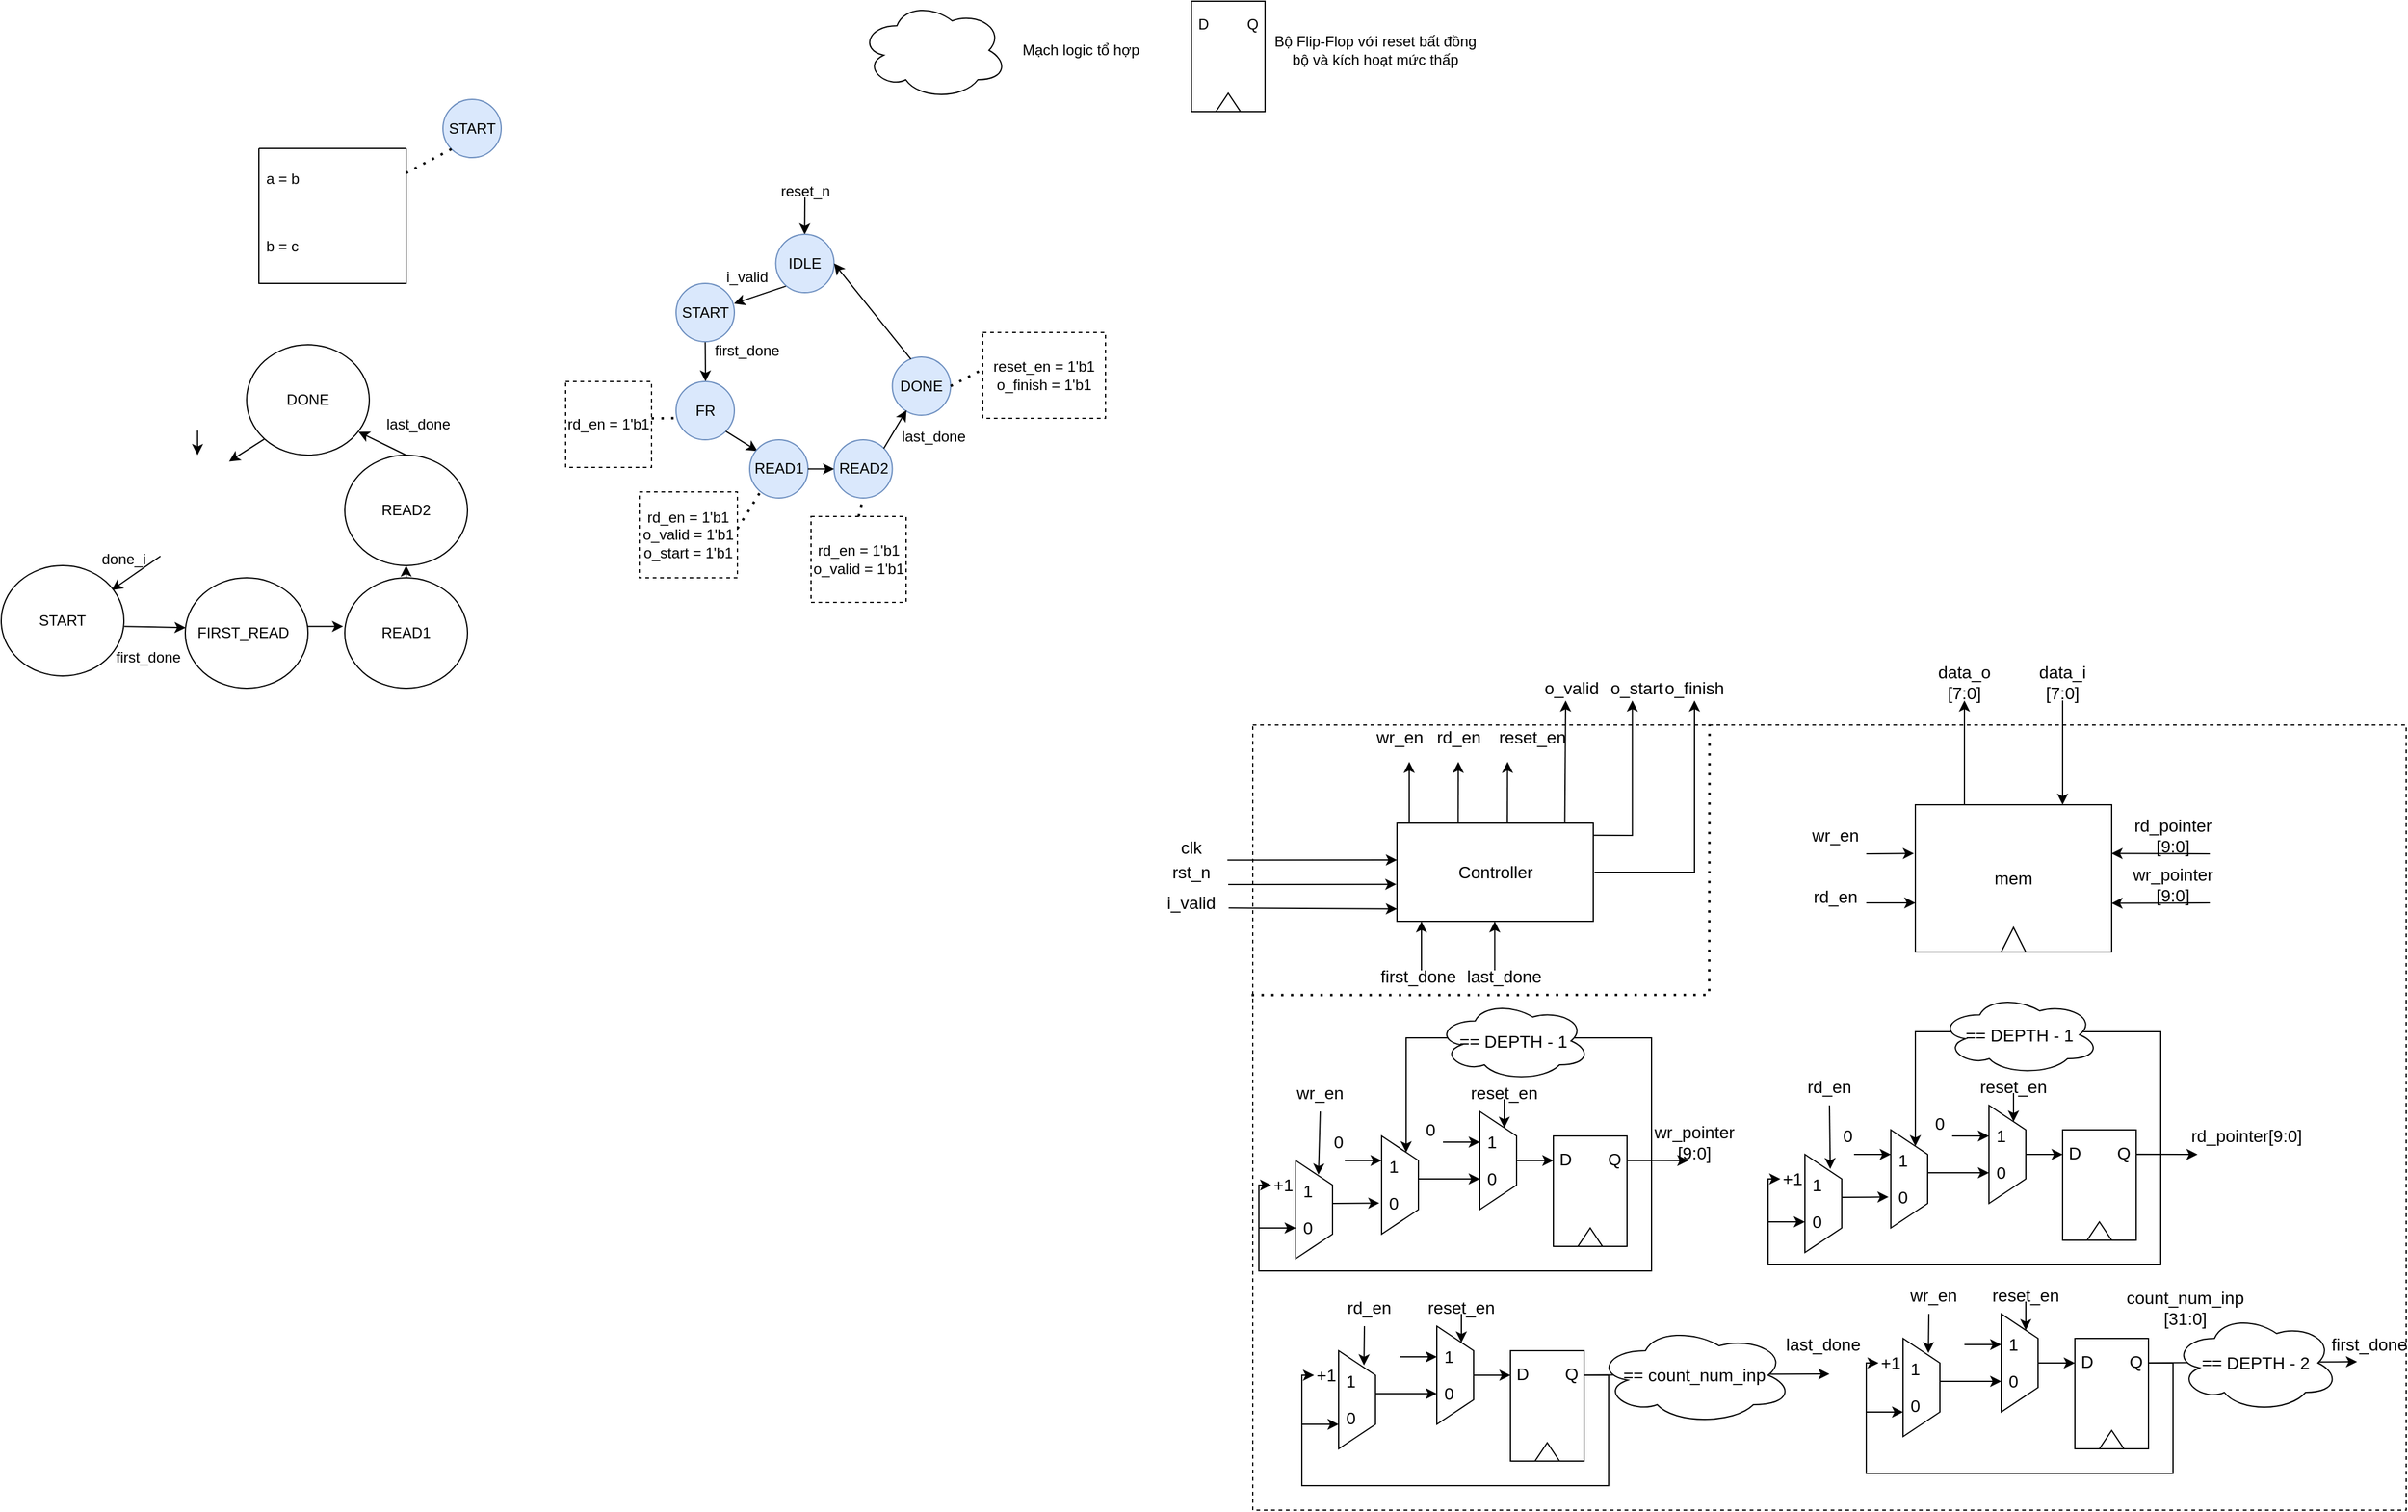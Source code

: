 <mxfile version="26.2.10">
  <diagram name="Page-1" id="U95p6Cpx4X8_NTuBjeX-">
    <mxGraphModel dx="2155" dy="1769" grid="1" gridSize="10" guides="1" tooltips="1" connect="1" arrows="1" fold="1" page="1" pageScale="1" pageWidth="850" pageHeight="1100" math="0" shadow="0">
      <root>
        <mxCell id="0" />
        <mxCell id="1" parent="0" />
        <mxCell id="5zMJlGilUF_v-8dUURK4-17" value="" style="group" parent="1" vertex="1" connectable="0">
          <mxGeometry x="-690" y="50" width="380" height="280" as="geometry" />
        </mxCell>
        <mxCell id="5zMJlGilUF_v-8dUURK4-2" value="" style="endArrow=classic;html=1;rounded=0;entryX=0.5;entryY=0;entryDx=0;entryDy=0;" parent="5zMJlGilUF_v-8dUURK4-17" edge="1">
          <mxGeometry width="50" height="50" relative="1" as="geometry">
            <mxPoint x="160" y="70" as="sourcePoint" />
            <mxPoint x="160" y="90.0" as="targetPoint" />
          </mxGeometry>
        </mxCell>
        <mxCell id="5zMJlGilUF_v-8dUURK4-3" value="" style="endArrow=classic;html=1;rounded=0;exitX=0.198;exitY=0.915;exitDx=0;exitDy=0;exitPerimeter=0;" parent="5zMJlGilUF_v-8dUURK4-17" edge="1">
          <mxGeometry width="50" height="50" relative="1" as="geometry">
            <mxPoint x="129.8" y="172.35" as="sourcePoint" />
            <mxPoint x="90" y="200" as="targetPoint" />
          </mxGeometry>
        </mxCell>
        <mxCell id="5zMJlGilUF_v-8dUURK4-4" value="START" style="ellipse;whiteSpace=wrap;html=1;" parent="5zMJlGilUF_v-8dUURK4-17" vertex="1">
          <mxGeometry y="180" width="100" height="90" as="geometry" />
        </mxCell>
        <mxCell id="5zMJlGilUF_v-8dUURK4-5" value="done_i" style="text;html=1;align=center;verticalAlign=middle;whiteSpace=wrap;rounded=0;" parent="5zMJlGilUF_v-8dUURK4-17" vertex="1">
          <mxGeometry x="70" y="160" width="60" height="30" as="geometry" />
        </mxCell>
        <mxCell id="5zMJlGilUF_v-8dUURK4-6" value="FIRST_READ&lt;span style=&quot;white-space: pre;&quot;&gt;&#x9;&lt;/span&gt;" style="ellipse;whiteSpace=wrap;html=1;" parent="5zMJlGilUF_v-8dUURK4-17" vertex="1">
          <mxGeometry x="150" y="190" width="100" height="90" as="geometry" />
        </mxCell>
        <mxCell id="5zMJlGilUF_v-8dUURK4-7" value="" style="endArrow=classic;html=1;rounded=0;exitX=1.002;exitY=0.551;exitDx=0;exitDy=0;exitPerimeter=0;entryX=0.003;entryY=0.452;entryDx=0;entryDy=0;entryPerimeter=0;" parent="5zMJlGilUF_v-8dUURK4-17" source="5zMJlGilUF_v-8dUURK4-4" target="5zMJlGilUF_v-8dUURK4-6" edge="1">
          <mxGeometry width="50" height="50" relative="1" as="geometry">
            <mxPoint x="200" y="210" as="sourcePoint" />
            <mxPoint x="250" y="160" as="targetPoint" />
          </mxGeometry>
        </mxCell>
        <mxCell id="5zMJlGilUF_v-8dUURK4-8" value="first_done" style="text;html=1;align=center;verticalAlign=middle;whiteSpace=wrap;rounded=0;" parent="5zMJlGilUF_v-8dUURK4-17" vertex="1">
          <mxGeometry x="90" y="240" width="60" height="30" as="geometry" />
        </mxCell>
        <mxCell id="5zMJlGilUF_v-8dUURK4-9" value="READ1" style="ellipse;whiteSpace=wrap;html=1;" parent="5zMJlGilUF_v-8dUURK4-17" vertex="1">
          <mxGeometry x="280" y="190" width="100" height="90" as="geometry" />
        </mxCell>
        <mxCell id="5zMJlGilUF_v-8dUURK4-10" value="READ2" style="ellipse;whiteSpace=wrap;html=1;" parent="5zMJlGilUF_v-8dUURK4-17" vertex="1">
          <mxGeometry x="280" y="90" width="100" height="90" as="geometry" />
        </mxCell>
        <mxCell id="5zMJlGilUF_v-8dUURK4-11" value="DONE" style="ellipse;whiteSpace=wrap;html=1;container=1;" parent="5zMJlGilUF_v-8dUURK4-17" vertex="1">
          <mxGeometry x="200" width="100" height="90" as="geometry" />
        </mxCell>
        <mxCell id="5zMJlGilUF_v-8dUURK4-12" value="" style="endArrow=classic;html=1;rounded=0;exitX=0.999;exitY=0.44;exitDx=0;exitDy=0;exitPerimeter=0;entryX=-0.013;entryY=0.44;entryDx=0;entryDy=0;entryPerimeter=0;" parent="5zMJlGilUF_v-8dUURK4-17" source="5zMJlGilUF_v-8dUURK4-6" target="5zMJlGilUF_v-8dUURK4-9" edge="1">
          <mxGeometry width="50" height="50" relative="1" as="geometry">
            <mxPoint x="200" y="210" as="sourcePoint" />
            <mxPoint x="250" y="160" as="targetPoint" />
          </mxGeometry>
        </mxCell>
        <mxCell id="5zMJlGilUF_v-8dUURK4-13" value="" style="endArrow=classic;html=1;rounded=0;exitX=0.5;exitY=0;exitDx=0;exitDy=0;entryX=0.5;entryY=1;entryDx=0;entryDy=0;" parent="5zMJlGilUF_v-8dUURK4-17" source="5zMJlGilUF_v-8dUURK4-9" target="5zMJlGilUF_v-8dUURK4-10" edge="1">
          <mxGeometry width="50" height="50" relative="1" as="geometry">
            <mxPoint x="230" y="180" as="sourcePoint" />
            <mxPoint x="280" y="130" as="targetPoint" />
          </mxGeometry>
        </mxCell>
        <mxCell id="5zMJlGilUF_v-8dUURK4-14" value="" style="endArrow=classic;html=1;rounded=0;exitX=0.5;exitY=0;exitDx=0;exitDy=0;entryX=0.912;entryY=0.789;entryDx=0;entryDy=0;entryPerimeter=0;" parent="5zMJlGilUF_v-8dUURK4-17" source="5zMJlGilUF_v-8dUURK4-10" target="5zMJlGilUF_v-8dUURK4-11" edge="1">
          <mxGeometry width="50" height="50" relative="1" as="geometry">
            <mxPoint x="200" y="160" as="sourcePoint" />
            <mxPoint x="250" y="110" as="targetPoint" />
          </mxGeometry>
        </mxCell>
        <mxCell id="5zMJlGilUF_v-8dUURK4-15" value="last_done" style="text;html=1;align=center;verticalAlign=middle;whiteSpace=wrap;rounded=0;" parent="5zMJlGilUF_v-8dUURK4-17" vertex="1">
          <mxGeometry x="310" y="50" width="60" height="30" as="geometry" />
        </mxCell>
        <mxCell id="5zMJlGilUF_v-8dUURK4-16" value="" style="endArrow=classic;html=1;rounded=0;exitX=0;exitY=1;exitDx=0;exitDy=0;entryX=0.757;entryY=0.058;entryDx=0;entryDy=0;entryPerimeter=0;" parent="5zMJlGilUF_v-8dUURK4-17" source="5zMJlGilUF_v-8dUURK4-11" edge="1">
          <mxGeometry width="50" height="50" relative="1" as="geometry">
            <mxPoint x="210" y="150" as="sourcePoint" />
            <mxPoint x="185.7" y="95.22" as="targetPoint" />
          </mxGeometry>
        </mxCell>
        <mxCell id="HgF1XkkMPFXbWhAPWSR5-5" value="" style="group;fontSize=14;" parent="1" vertex="1" connectable="0">
          <mxGeometry x="250" y="310" width="1020" height="690" as="geometry" />
        </mxCell>
        <mxCell id="5zMJlGilUF_v-8dUURK4-250" value="" style="rounded=0;whiteSpace=wrap;html=1;dashed=1;fontSize=14;" parent="HgF1XkkMPFXbWhAPWSR5-5" vertex="1">
          <mxGeometry x="80" y="50" width="940" height="640" as="geometry" />
        </mxCell>
        <mxCell id="hZhW2IzUP-VDz9tQ_r6S-1" value="mem" style="rounded=0;whiteSpace=wrap;html=1;fontSize=14;" parent="HgF1XkkMPFXbWhAPWSR5-5" vertex="1">
          <mxGeometry x="620" y="115" width="160" height="120" as="geometry" />
        </mxCell>
        <mxCell id="hZhW2IzUP-VDz9tQ_r6S-6" value="" style="endArrow=classic;html=1;rounded=0;entryX=0;entryY=0.375;entryDx=0;entryDy=0;entryPerimeter=0;exitX=0.988;exitY=0.17;exitDx=0;exitDy=0;exitPerimeter=0;fontSize=14;" parent="HgF1XkkMPFXbWhAPWSR5-5" source="hZhW2IzUP-VDz9tQ_r6S-12" target="hZhW2IzUP-VDz9tQ_r6S-8" edge="1">
          <mxGeometry width="50" height="50" relative="1" as="geometry">
            <mxPoint x="50" y="160" as="sourcePoint" />
            <mxPoint x="197.5" y="160" as="targetPoint" />
          </mxGeometry>
        </mxCell>
        <mxCell id="hZhW2IzUP-VDz9tQ_r6S-8" value="Controller" style="rounded=0;whiteSpace=wrap;html=1;fontSize=14;" parent="HgF1XkkMPFXbWhAPWSR5-5" vertex="1">
          <mxGeometry x="197.5" y="130" width="160" height="80" as="geometry" />
        </mxCell>
        <mxCell id="hZhW2IzUP-VDz9tQ_r6S-9" value="" style="endArrow=classic;html=1;rounded=0;entryX=-0.003;entryY=0.623;entryDx=0;entryDy=0;entryPerimeter=0;exitX=1;exitY=0;exitDx=0;exitDy=0;fontSize=14;" parent="HgF1XkkMPFXbWhAPWSR5-5" source="hZhW2IzUP-VDz9tQ_r6S-13" target="hZhW2IzUP-VDz9tQ_r6S-8" edge="1">
          <mxGeometry width="50" height="50" relative="1" as="geometry">
            <mxPoint x="157.5" y="180" as="sourcePoint" />
            <mxPoint x="107.5" y="190" as="targetPoint" />
            <Array as="points">
              <mxPoint x="70" y="180" />
            </Array>
          </mxGeometry>
        </mxCell>
        <mxCell id="hZhW2IzUP-VDz9tQ_r6S-10" value="" style="endArrow=classic;html=1;rounded=0;entryX=-0.003;entryY=0.623;entryDx=0;entryDy=0;entryPerimeter=0;exitX=1.005;exitY=0.638;exitDx=0;exitDy=0;exitPerimeter=0;fontSize=14;" parent="HgF1XkkMPFXbWhAPWSR5-5" source="hZhW2IzUP-VDz9tQ_r6S-13" edge="1">
          <mxGeometry width="50" height="50" relative="1" as="geometry">
            <mxPoint x="157.5" y="200" as="sourcePoint" />
            <mxPoint x="197.5" y="199.89" as="targetPoint" />
          </mxGeometry>
        </mxCell>
        <mxCell id="hZhW2IzUP-VDz9tQ_r6S-12" value="rst_n" style="text;html=1;align=center;verticalAlign=middle;whiteSpace=wrap;rounded=0;fontSize=14;" parent="HgF1XkkMPFXbWhAPWSR5-5" vertex="1">
          <mxGeometry y="155" width="60" height="30" as="geometry" />
        </mxCell>
        <mxCell id="hZhW2IzUP-VDz9tQ_r6S-13" value="i_valid" style="text;html=1;align=center;verticalAlign=middle;whiteSpace=wrap;rounded=0;fontSize=14;" parent="HgF1XkkMPFXbWhAPWSR5-5" vertex="1">
          <mxGeometry y="180" width="60" height="30" as="geometry" />
        </mxCell>
        <mxCell id="hZhW2IzUP-VDz9tQ_r6S-16" value="" style="endArrow=classic;html=1;rounded=0;exitX=0.877;exitY=-0.024;exitDx=0;exitDy=0;exitPerimeter=0;fontSize=14;" parent="HgF1XkkMPFXbWhAPWSR5-5" edge="1">
          <mxGeometry width="50" height="50" relative="1" as="geometry">
            <mxPoint x="247.36" y="130" as="sourcePoint" />
            <mxPoint x="247.5" y="80" as="targetPoint" />
          </mxGeometry>
        </mxCell>
        <mxCell id="hZhW2IzUP-VDz9tQ_r6S-17" value="" style="endArrow=classic;html=1;rounded=0;exitX=0.877;exitY=-0.024;exitDx=0;exitDy=0;exitPerimeter=0;fontSize=14;" parent="HgF1XkkMPFXbWhAPWSR5-5" edge="1">
          <mxGeometry width="50" height="50" relative="1" as="geometry">
            <mxPoint x="207.5" y="130" as="sourcePoint" />
            <mxPoint x="207.5" y="80" as="targetPoint" />
          </mxGeometry>
        </mxCell>
        <mxCell id="hZhW2IzUP-VDz9tQ_r6S-18" value="wr_en" style="text;html=1;align=center;verticalAlign=middle;whiteSpace=wrap;rounded=0;fontSize=14;" parent="HgF1XkkMPFXbWhAPWSR5-5" vertex="1">
          <mxGeometry x="170" y="45" width="60" height="30" as="geometry" />
        </mxCell>
        <mxCell id="hZhW2IzUP-VDz9tQ_r6S-19" value="rd_en" style="text;html=1;align=center;verticalAlign=middle;whiteSpace=wrap;rounded=0;fontSize=14;" parent="HgF1XkkMPFXbWhAPWSR5-5" vertex="1">
          <mxGeometry x="217.5" y="50" width="60" height="20" as="geometry" />
        </mxCell>
        <mxCell id="hZhW2IzUP-VDz9tQ_r6S-20" value="reset_en" style="text;html=1;align=center;verticalAlign=middle;whiteSpace=wrap;rounded=0;fontSize=14;" parent="HgF1XkkMPFXbWhAPWSR5-5" vertex="1">
          <mxGeometry x="277.5" y="50" width="60" height="20" as="geometry" />
        </mxCell>
        <mxCell id="hZhW2IzUP-VDz9tQ_r6S-21" value="" style="endArrow=classic;html=1;rounded=0;entryX=0.75;entryY=0;entryDx=0;entryDy=0;fontSize=14;" parent="HgF1XkkMPFXbWhAPWSR5-5" target="hZhW2IzUP-VDz9tQ_r6S-1" edge="1">
          <mxGeometry width="50" height="50" relative="1" as="geometry">
            <mxPoint x="740" y="30" as="sourcePoint" />
            <mxPoint x="712.381" y="-84.997" as="targetPoint" />
          </mxGeometry>
        </mxCell>
        <mxCell id="hZhW2IzUP-VDz9tQ_r6S-22" value="data_i [7:0]" style="text;html=1;align=center;verticalAlign=middle;whiteSpace=wrap;rounded=0;fontSize=14;" parent="HgF1XkkMPFXbWhAPWSR5-5" vertex="1">
          <mxGeometry x="710" width="60" height="30" as="geometry" />
        </mxCell>
        <mxCell id="hZhW2IzUP-VDz9tQ_r6S-24" value="" style="endArrow=classic;html=1;rounded=0;entryX=-0.007;entryY=0.331;entryDx=0;entryDy=0;entryPerimeter=0;fontSize=14;" parent="HgF1XkkMPFXbWhAPWSR5-5" target="hZhW2IzUP-VDz9tQ_r6S-1" edge="1">
          <mxGeometry width="50" height="50" relative="1" as="geometry">
            <mxPoint x="580" y="155" as="sourcePoint" />
            <mxPoint x="610" y="100" as="targetPoint" />
          </mxGeometry>
        </mxCell>
        <mxCell id="hZhW2IzUP-VDz9tQ_r6S-25" value="wr_en" style="text;html=1;align=center;verticalAlign=middle;whiteSpace=wrap;rounded=0;fontSize=14;" parent="HgF1XkkMPFXbWhAPWSR5-5" vertex="1">
          <mxGeometry x="525" y="125" width="60" height="30" as="geometry" />
        </mxCell>
        <mxCell id="hZhW2IzUP-VDz9tQ_r6S-26" value="" style="endArrow=classic;html=1;rounded=0;fontSize=14;" parent="HgF1XkkMPFXbWhAPWSR5-5" edge="1">
          <mxGeometry width="50" height="50" relative="1" as="geometry">
            <mxPoint x="580" y="195" as="sourcePoint" />
            <mxPoint x="620" y="195" as="targetPoint" />
          </mxGeometry>
        </mxCell>
        <mxCell id="hZhW2IzUP-VDz9tQ_r6S-27" value="rd_en" style="text;html=1;align=center;verticalAlign=middle;whiteSpace=wrap;rounded=0;fontSize=14;" parent="HgF1XkkMPFXbWhAPWSR5-5" vertex="1">
          <mxGeometry x="525" y="175" width="60" height="30" as="geometry" />
        </mxCell>
        <mxCell id="hZhW2IzUP-VDz9tQ_r6S-30" value="" style="endArrow=classic;html=1;rounded=0;entryX=0.999;entryY=0.331;entryDx=0;entryDy=0;entryPerimeter=0;fontSize=14;" parent="HgF1XkkMPFXbWhAPWSR5-5" target="hZhW2IzUP-VDz9tQ_r6S-1" edge="1">
          <mxGeometry width="50" height="50" relative="1" as="geometry">
            <mxPoint x="860" y="155" as="sourcePoint" />
            <mxPoint x="780" y="157" as="targetPoint" />
          </mxGeometry>
        </mxCell>
        <mxCell id="hZhW2IzUP-VDz9tQ_r6S-31" value="rd_pointer [9:0]" style="text;html=1;align=center;verticalAlign=middle;whiteSpace=wrap;rounded=0;fontSize=14;" parent="HgF1XkkMPFXbWhAPWSR5-5" vertex="1">
          <mxGeometry x="800" y="125" width="60" height="30" as="geometry" />
        </mxCell>
        <mxCell id="hZhW2IzUP-VDz9tQ_r6S-32" value="" style="endArrow=classic;html=1;rounded=0;entryX=0.999;entryY=0.669;entryDx=0;entryDy=0;entryPerimeter=0;fontSize=14;" parent="HgF1XkkMPFXbWhAPWSR5-5" target="hZhW2IzUP-VDz9tQ_r6S-1" edge="1">
          <mxGeometry width="50" height="50" relative="1" as="geometry">
            <mxPoint x="860" y="195" as="sourcePoint" />
            <mxPoint x="890" y="215" as="targetPoint" />
          </mxGeometry>
        </mxCell>
        <mxCell id="hZhW2IzUP-VDz9tQ_r6S-33" value="wr_pointer [9:0]" style="text;html=1;align=center;verticalAlign=middle;whiteSpace=wrap;rounded=0;fontSize=14;" parent="HgF1XkkMPFXbWhAPWSR5-5" vertex="1">
          <mxGeometry x="800" y="165" width="60" height="30" as="geometry" />
        </mxCell>
        <mxCell id="hZhW2IzUP-VDz9tQ_r6S-44" value="" style="triangle;whiteSpace=wrap;html=1;direction=north;fontSize=14;" parent="HgF1XkkMPFXbWhAPWSR5-5" vertex="1">
          <mxGeometry x="690" y="215" width="20" height="20" as="geometry" />
        </mxCell>
        <mxCell id="hZhW2IzUP-VDz9tQ_r6S-86" value="" style="endArrow=classic;html=1;rounded=0;exitX=0.25;exitY=0;exitDx=0;exitDy=0;fontSize=14;" parent="HgF1XkkMPFXbWhAPWSR5-5" source="hZhW2IzUP-VDz9tQ_r6S-1" edge="1">
          <mxGeometry width="50" height="50" relative="1" as="geometry">
            <mxPoint x="676" y="115.0" as="sourcePoint" />
            <mxPoint x="660" y="30" as="targetPoint" />
          </mxGeometry>
        </mxCell>
        <mxCell id="hZhW2IzUP-VDz9tQ_r6S-87" value="data_o [7:0]" style="text;html=1;align=center;verticalAlign=middle;whiteSpace=wrap;rounded=0;fontSize=14;" parent="HgF1XkkMPFXbWhAPWSR5-5" vertex="1">
          <mxGeometry x="630" width="60" height="30" as="geometry" />
        </mxCell>
        <mxCell id="hZhW2IzUP-VDz9tQ_r6S-90" value="" style="endArrow=classic;html=1;rounded=0;fontSize=14;" parent="HgF1XkkMPFXbWhAPWSR5-5" edge="1">
          <mxGeometry width="50" height="50" relative="1" as="geometry">
            <mxPoint x="217.5" y="250" as="sourcePoint" />
            <mxPoint x="217.5" y="210" as="targetPoint" />
          </mxGeometry>
        </mxCell>
        <mxCell id="5zMJlGilUF_v-8dUURK4-18" value="first_done" style="text;html=1;align=center;verticalAlign=middle;whiteSpace=wrap;rounded=0;fontSize=14;" parent="HgF1XkkMPFXbWhAPWSR5-5" vertex="1">
          <mxGeometry x="185" y="240" width="60" height="30" as="geometry" />
        </mxCell>
        <mxCell id="5zMJlGilUF_v-8dUURK4-19" value="" style="endArrow=classic;html=1;rounded=0;entryX=0.369;entryY=0.976;entryDx=0;entryDy=0;entryPerimeter=0;fontSize=14;" parent="HgF1XkkMPFXbWhAPWSR5-5" edge="1">
          <mxGeometry width="50" height="50" relative="1" as="geometry">
            <mxPoint x="277.22" y="250" as="sourcePoint" />
            <mxPoint x="277.22" y="210" as="targetPoint" />
          </mxGeometry>
        </mxCell>
        <mxCell id="5zMJlGilUF_v-8dUURK4-20" value="last_done" style="text;html=1;align=center;verticalAlign=middle;whiteSpace=wrap;rounded=0;fontSize=14;" parent="HgF1XkkMPFXbWhAPWSR5-5" vertex="1">
          <mxGeometry x="255" y="240" width="60" height="30" as="geometry" />
        </mxCell>
        <mxCell id="5zMJlGilUF_v-8dUURK4-21" value="" style="endArrow=classic;html=1;rounded=0;exitX=0.855;exitY=-0.001;exitDx=0;exitDy=0;exitPerimeter=0;fontSize=14;" parent="HgF1XkkMPFXbWhAPWSR5-5" source="hZhW2IzUP-VDz9tQ_r6S-8" edge="1">
          <mxGeometry width="50" height="50" relative="1" as="geometry">
            <mxPoint x="317.5" y="110" as="sourcePoint" />
            <mxPoint x="335" y="30" as="targetPoint" />
          </mxGeometry>
        </mxCell>
        <mxCell id="5zMJlGilUF_v-8dUURK4-22" value="o_valid" style="text;html=1;align=center;verticalAlign=middle;whiteSpace=wrap;rounded=0;fontSize=14;" parent="HgF1XkkMPFXbWhAPWSR5-5" vertex="1">
          <mxGeometry x="310" y="10" width="60" height="20" as="geometry" />
        </mxCell>
        <mxCell id="5zMJlGilUF_v-8dUURK4-23" value="" style="endArrow=classic;html=1;rounded=0;exitX=0.877;exitY=-0.024;exitDx=0;exitDy=0;exitPerimeter=0;fontSize=14;" parent="HgF1XkkMPFXbWhAPWSR5-5" edge="1">
          <mxGeometry width="50" height="50" relative="1" as="geometry">
            <mxPoint x="287.5" y="130" as="sourcePoint" />
            <mxPoint x="287.64" y="80" as="targetPoint" />
          </mxGeometry>
        </mxCell>
        <mxCell id="5zMJlGilUF_v-8dUURK4-24" value="" style="endArrow=classic;html=1;rounded=0;exitX=1.001;exitY=0.124;exitDx=0;exitDy=0;exitPerimeter=0;fontSize=14;" parent="HgF1XkkMPFXbWhAPWSR5-5" source="hZhW2IzUP-VDz9tQ_r6S-8" edge="1">
          <mxGeometry width="50" height="50" relative="1" as="geometry">
            <mxPoint x="357.5" y="140.88" as="sourcePoint" />
            <mxPoint x="389.36" y="30" as="targetPoint" />
            <Array as="points">
              <mxPoint x="389.36" y="140" />
            </Array>
          </mxGeometry>
        </mxCell>
        <mxCell id="5zMJlGilUF_v-8dUURK4-25" value="o_start" style="text;html=1;align=center;verticalAlign=middle;whiteSpace=wrap;rounded=0;fontSize=14;" parent="HgF1XkkMPFXbWhAPWSR5-5" vertex="1">
          <mxGeometry x="362.5" y="10" width="60" height="20" as="geometry" />
        </mxCell>
        <mxCell id="5zMJlGilUF_v-8dUURK4-26" value="" style="endArrow=classic;html=1;rounded=0;exitX=1.004;exitY=0.136;exitDx=0;exitDy=0;exitPerimeter=0;fontSize=14;" parent="HgF1XkkMPFXbWhAPWSR5-5" edge="1">
          <mxGeometry width="50" height="50" relative="1" as="geometry">
            <mxPoint x="358.5" y="170" as="sourcePoint" />
            <mxPoint x="440" y="30" as="targetPoint" />
            <Array as="points">
              <mxPoint x="440" y="170" />
            </Array>
          </mxGeometry>
        </mxCell>
        <mxCell id="5zMJlGilUF_v-8dUURK4-27" value="o_finish" style="text;html=1;align=center;verticalAlign=middle;whiteSpace=wrap;rounded=0;fontSize=14;" parent="HgF1XkkMPFXbWhAPWSR5-5" vertex="1">
          <mxGeometry x="410" y="10" width="60" height="20" as="geometry" />
        </mxCell>
        <mxCell id="5zMJlGilUF_v-8dUURK4-32" value="" style="group;fontSize=14;" parent="HgF1XkkMPFXbWhAPWSR5-5" vertex="1" connectable="0">
          <mxGeometry x="325" y="385" width="60" height="90" as="geometry" />
        </mxCell>
        <mxCell id="5zMJlGilUF_v-8dUURK4-29" value="" style="rounded=0;whiteSpace=wrap;html=1;fontSize=14;" parent="5zMJlGilUF_v-8dUURK4-32" vertex="1">
          <mxGeometry width="60" height="90" as="geometry" />
        </mxCell>
        <mxCell id="5zMJlGilUF_v-8dUURK4-30" value="" style="triangle;whiteSpace=wrap;html=1;direction=north;fontSize=14;" parent="5zMJlGilUF_v-8dUURK4-32" vertex="1">
          <mxGeometry x="20" y="75" width="20" height="15" as="geometry" />
        </mxCell>
        <mxCell id="5zMJlGilUF_v-8dUURK4-33" value="D" style="text;html=1;align=center;verticalAlign=middle;whiteSpace=wrap;rounded=0;fontSize=14;" parent="5zMJlGilUF_v-8dUURK4-32" vertex="1">
          <mxGeometry y="7.5" width="20" height="22.5" as="geometry" />
        </mxCell>
        <mxCell id="5zMJlGilUF_v-8dUURK4-39" value="Q" style="text;html=1;align=center;verticalAlign=middle;whiteSpace=wrap;rounded=0;fontSize=14;" parent="5zMJlGilUF_v-8dUURK4-32" vertex="1">
          <mxGeometry x="40" y="7.5" width="20" height="22.5" as="geometry" />
        </mxCell>
        <mxCell id="5zMJlGilUF_v-8dUURK4-40" value="" style="endArrow=classic;html=1;rounded=0;fontSize=14;" parent="HgF1XkkMPFXbWhAPWSR5-5" edge="1">
          <mxGeometry width="50" height="50" relative="1" as="geometry">
            <mxPoint x="295" y="405" as="sourcePoint" />
            <mxPoint x="325" y="405" as="targetPoint" />
          </mxGeometry>
        </mxCell>
        <mxCell id="5zMJlGilUF_v-8dUURK4-41" value="" style="endArrow=classic;html=1;rounded=0;exitX=1.033;exitY=0.552;exitDx=0;exitDy=0;exitPerimeter=0;fontSize=14;" parent="HgF1XkkMPFXbWhAPWSR5-5" source="5zMJlGilUF_v-8dUURK4-39" edge="1">
          <mxGeometry width="50" height="50" relative="1" as="geometry">
            <mxPoint x="415" y="445" as="sourcePoint" />
            <mxPoint x="435" y="405" as="targetPoint" />
          </mxGeometry>
        </mxCell>
        <mxCell id="5zMJlGilUF_v-8dUURK4-45" value="" style="group;fontSize=14;" parent="HgF1XkkMPFXbWhAPWSR5-5" vertex="1" connectable="0">
          <mxGeometry x="265" y="365" width="30" height="80" as="geometry" />
        </mxCell>
        <mxCell id="5zMJlGilUF_v-8dUURK4-42" value="" style="shape=trapezoid;perimeter=trapezoidPerimeter;whiteSpace=wrap;html=1;fixedSize=1;direction=south;fontSize=14;" parent="5zMJlGilUF_v-8dUURK4-45" vertex="1">
          <mxGeometry width="30" height="80" as="geometry" />
        </mxCell>
        <mxCell id="5zMJlGilUF_v-8dUURK4-43" value="1" style="text;html=1;align=center;verticalAlign=middle;whiteSpace=wrap;rounded=0;fontSize=14;" parent="5zMJlGilUF_v-8dUURK4-45" vertex="1">
          <mxGeometry y="20" width="20" height="10" as="geometry" />
        </mxCell>
        <mxCell id="5zMJlGilUF_v-8dUURK4-44" value="0" style="text;html=1;align=center;verticalAlign=middle;whiteSpace=wrap;rounded=0;fontSize=14;" parent="5zMJlGilUF_v-8dUURK4-45" vertex="1">
          <mxGeometry y="50" width="20" height="10" as="geometry" />
        </mxCell>
        <mxCell id="5zMJlGilUF_v-8dUURK4-46" value="" style="endArrow=classic;html=1;rounded=0;entryX=0;entryY=0.25;entryDx=0;entryDy=0;fontSize=14;" parent="HgF1XkkMPFXbWhAPWSR5-5" target="5zMJlGilUF_v-8dUURK4-42" edge="1">
          <mxGeometry width="50" height="50" relative="1" as="geometry">
            <mxPoint x="285" y="355" as="sourcePoint" />
            <mxPoint x="345" y="345" as="targetPoint" />
          </mxGeometry>
        </mxCell>
        <mxCell id="5zMJlGilUF_v-8dUURK4-47" value="reset_en" style="text;html=1;align=center;verticalAlign=middle;whiteSpace=wrap;rounded=0;fontSize=14;" parent="HgF1XkkMPFXbWhAPWSR5-5" vertex="1">
          <mxGeometry x="255" y="335" width="60" height="30" as="geometry" />
        </mxCell>
        <mxCell id="5zMJlGilUF_v-8dUURK4-48" value="" style="endArrow=classic;html=1;rounded=0;entryX=0;entryY=0.5;entryDx=0;entryDy=0;fontSize=14;" parent="HgF1XkkMPFXbWhAPWSR5-5" target="5zMJlGilUF_v-8dUURK4-43" edge="1">
          <mxGeometry width="50" height="50" relative="1" as="geometry">
            <mxPoint x="235" y="390" as="sourcePoint" />
            <mxPoint x="270" y="355" as="targetPoint" />
          </mxGeometry>
        </mxCell>
        <mxCell id="5zMJlGilUF_v-8dUURK4-49" value="0" style="text;html=1;align=center;verticalAlign=middle;whiteSpace=wrap;rounded=0;fontSize=14;" parent="HgF1XkkMPFXbWhAPWSR5-5" vertex="1">
          <mxGeometry x="195" y="365" width="60" height="30" as="geometry" />
        </mxCell>
        <mxCell id="5zMJlGilUF_v-8dUURK4-50" value="" style="endArrow=classic;html=1;rounded=0;entryX=0;entryY=0.5;entryDx=0;entryDy=0;fontSize=14;" parent="HgF1XkkMPFXbWhAPWSR5-5" target="5zMJlGilUF_v-8dUURK4-44" edge="1">
          <mxGeometry width="50" height="50" relative="1" as="geometry">
            <mxPoint x="215" y="420" as="sourcePoint" />
            <mxPoint x="250" y="380" as="targetPoint" />
          </mxGeometry>
        </mxCell>
        <mxCell id="5zMJlGilUF_v-8dUURK4-51" value="" style="group;fontSize=14;" parent="HgF1XkkMPFXbWhAPWSR5-5" vertex="1" connectable="0">
          <mxGeometry x="115" y="405" width="30" height="80" as="geometry" />
        </mxCell>
        <mxCell id="5zMJlGilUF_v-8dUURK4-52" value="" style="shape=trapezoid;perimeter=trapezoidPerimeter;whiteSpace=wrap;html=1;fixedSize=1;direction=south;fontSize=14;" parent="5zMJlGilUF_v-8dUURK4-51" vertex="1">
          <mxGeometry width="30" height="80" as="geometry" />
        </mxCell>
        <mxCell id="5zMJlGilUF_v-8dUURK4-53" value="1" style="text;html=1;align=center;verticalAlign=middle;whiteSpace=wrap;rounded=0;fontSize=14;" parent="5zMJlGilUF_v-8dUURK4-51" vertex="1">
          <mxGeometry y="20" width="20" height="10" as="geometry" />
        </mxCell>
        <mxCell id="5zMJlGilUF_v-8dUURK4-54" value="0" style="text;html=1;align=center;verticalAlign=middle;whiteSpace=wrap;rounded=0;fontSize=14;" parent="5zMJlGilUF_v-8dUURK4-51" vertex="1">
          <mxGeometry y="50" width="20" height="10" as="geometry" />
        </mxCell>
        <mxCell id="5zMJlGilUF_v-8dUURK4-56" value="wr_en" style="text;html=1;align=center;verticalAlign=middle;whiteSpace=wrap;rounded=0;fontSize=14;" parent="HgF1XkkMPFXbWhAPWSR5-5" vertex="1">
          <mxGeometry x="105" y="335" width="60" height="30" as="geometry" />
        </mxCell>
        <mxCell id="5zMJlGilUF_v-8dUURK4-57" value="wr_pointer [9:0]" style="text;html=1;align=center;verticalAlign=middle;whiteSpace=wrap;rounded=0;fontSize=14;" parent="HgF1XkkMPFXbWhAPWSR5-5" vertex="1">
          <mxGeometry x="410" y="375" width="60" height="30" as="geometry" />
        </mxCell>
        <mxCell id="5zMJlGilUF_v-8dUURK4-59" value="" style="endArrow=classic;html=1;rounded=0;fontSize=14;" parent="HgF1XkkMPFXbWhAPWSR5-5" edge="1">
          <mxGeometry width="50" height="50" relative="1" as="geometry">
            <mxPoint x="85" y="465" as="sourcePoint" />
            <mxPoint x="95" y="425" as="targetPoint" />
            <Array as="points">
              <mxPoint x="85" y="425" />
            </Array>
          </mxGeometry>
        </mxCell>
        <mxCell id="5zMJlGilUF_v-8dUURK4-60" value="+1" style="text;html=1;align=center;verticalAlign=middle;whiteSpace=wrap;rounded=0;fontSize=14;" parent="HgF1XkkMPFXbWhAPWSR5-5" vertex="1">
          <mxGeometry x="100" y="415" width="10" height="20" as="geometry" />
        </mxCell>
        <mxCell id="5zMJlGilUF_v-8dUURK4-61" value="" style="group;fontSize=14;" parent="HgF1XkkMPFXbWhAPWSR5-5" vertex="1" connectable="0">
          <mxGeometry x="185" y="385" width="30" height="80" as="geometry" />
        </mxCell>
        <mxCell id="5zMJlGilUF_v-8dUURK4-62" value="" style="shape=trapezoid;perimeter=trapezoidPerimeter;whiteSpace=wrap;html=1;fixedSize=1;direction=south;fontSize=14;" parent="5zMJlGilUF_v-8dUURK4-61" vertex="1">
          <mxGeometry width="30" height="80" as="geometry" />
        </mxCell>
        <mxCell id="5zMJlGilUF_v-8dUURK4-63" value="1" style="text;html=1;align=center;verticalAlign=middle;whiteSpace=wrap;rounded=0;fontSize=14;" parent="5zMJlGilUF_v-8dUURK4-61" vertex="1">
          <mxGeometry y="20" width="20" height="10" as="geometry" />
        </mxCell>
        <mxCell id="5zMJlGilUF_v-8dUURK4-64" value="0" style="text;html=1;align=center;verticalAlign=middle;whiteSpace=wrap;rounded=0;fontSize=14;" parent="5zMJlGilUF_v-8dUURK4-61" vertex="1">
          <mxGeometry y="50" width="20" height="10" as="geometry" />
        </mxCell>
        <mxCell id="5zMJlGilUF_v-8dUURK4-65" value="" style="endArrow=classic;html=1;rounded=0;entryX=0;entryY=0.25;entryDx=0;entryDy=0;fontSize=14;" parent="HgF1XkkMPFXbWhAPWSR5-5" target="5zMJlGilUF_v-8dUURK4-62" edge="1">
          <mxGeometry width="50" height="50" relative="1" as="geometry">
            <mxPoint x="405" y="405" as="sourcePoint" />
            <mxPoint x="265" y="345" as="targetPoint" />
            <Array as="points">
              <mxPoint x="405" y="305" />
              <mxPoint x="205" y="305" />
            </Array>
          </mxGeometry>
        </mxCell>
        <mxCell id="5zMJlGilUF_v-8dUURK4-66" value="" style="endArrow=classic;html=1;rounded=0;entryX=0;entryY=0;entryDx=0;entryDy=0;fontSize=14;" parent="HgF1XkkMPFXbWhAPWSR5-5" target="5zMJlGilUF_v-8dUURK4-63" edge="1">
          <mxGeometry width="50" height="50" relative="1" as="geometry">
            <mxPoint x="155" y="405" as="sourcePoint" />
            <mxPoint x="235" y="395" as="targetPoint" />
          </mxGeometry>
        </mxCell>
        <mxCell id="5zMJlGilUF_v-8dUURK4-67" value="0" style="text;html=1;align=center;verticalAlign=middle;whiteSpace=wrap;rounded=0;fontSize=14;" parent="HgF1XkkMPFXbWhAPWSR5-5" vertex="1">
          <mxGeometry x="120" y="375" width="60" height="30" as="geometry" />
        </mxCell>
        <mxCell id="5zMJlGilUF_v-8dUURK4-68" value="== DEPTH - 1" style="ellipse;shape=cloud;whiteSpace=wrap;html=1;fontSize=14;" parent="HgF1XkkMPFXbWhAPWSR5-5" vertex="1">
          <mxGeometry x="230" y="275" width="125" height="65" as="geometry" />
        </mxCell>
        <mxCell id="5zMJlGilUF_v-8dUURK4-70" value="" style="endArrow=classic;html=1;rounded=0;entryX=-0.092;entryY=0.471;entryDx=0;entryDy=0;entryPerimeter=0;fontSize=14;" parent="HgF1XkkMPFXbWhAPWSR5-5" target="5zMJlGilUF_v-8dUURK4-64" edge="1">
          <mxGeometry width="50" height="50" relative="1" as="geometry">
            <mxPoint x="145" y="440" as="sourcePoint" />
            <mxPoint x="295" y="405" as="targetPoint" />
          </mxGeometry>
        </mxCell>
        <mxCell id="5zMJlGilUF_v-8dUURK4-71" value="" style="endArrow=classic;html=1;rounded=0;entryX=0.144;entryY=0.382;entryDx=0;entryDy=0;entryPerimeter=0;fontSize=14;" parent="HgF1XkkMPFXbWhAPWSR5-5" target="5zMJlGilUF_v-8dUURK4-52" edge="1">
          <mxGeometry width="50" height="50" relative="1" as="geometry">
            <mxPoint x="135" y="365" as="sourcePoint" />
            <mxPoint x="175" y="305" as="targetPoint" />
          </mxGeometry>
        </mxCell>
        <mxCell id="5zMJlGilUF_v-8dUURK4-73" value="" style="endArrow=classic;html=1;rounded=0;exitX=1.017;exitY=0.556;exitDx=0;exitDy=0;exitPerimeter=0;entryX=0;entryY=0.5;entryDx=0;entryDy=0;fontSize=14;" parent="HgF1XkkMPFXbWhAPWSR5-5" source="5zMJlGilUF_v-8dUURK4-39" target="5zMJlGilUF_v-8dUURK4-54" edge="1">
          <mxGeometry width="50" height="50" relative="1" as="geometry">
            <mxPoint x="420" y="495" as="sourcePoint" />
            <mxPoint x="45" y="495" as="targetPoint" />
            <Array as="points">
              <mxPoint x="405" y="405" />
              <mxPoint x="405" y="495" />
              <mxPoint x="85" y="495" />
              <mxPoint x="85" y="460" />
            </Array>
          </mxGeometry>
        </mxCell>
        <mxCell id="5zMJlGilUF_v-8dUURK4-74" value="" style="group;fontSize=14;" parent="HgF1XkkMPFXbWhAPWSR5-5" vertex="1" connectable="0">
          <mxGeometry x="740" y="380" width="60" height="90" as="geometry" />
        </mxCell>
        <mxCell id="5zMJlGilUF_v-8dUURK4-75" value="" style="rounded=0;whiteSpace=wrap;html=1;fontSize=14;" parent="5zMJlGilUF_v-8dUURK4-74" vertex="1">
          <mxGeometry width="60" height="90" as="geometry" />
        </mxCell>
        <mxCell id="5zMJlGilUF_v-8dUURK4-76" value="" style="triangle;whiteSpace=wrap;html=1;direction=north;fontSize=14;" parent="5zMJlGilUF_v-8dUURK4-74" vertex="1">
          <mxGeometry x="20" y="75" width="20" height="15" as="geometry" />
        </mxCell>
        <mxCell id="5zMJlGilUF_v-8dUURK4-77" value="D" style="text;html=1;align=center;verticalAlign=middle;whiteSpace=wrap;rounded=0;fontSize=14;" parent="5zMJlGilUF_v-8dUURK4-74" vertex="1">
          <mxGeometry y="7.5" width="20" height="22.5" as="geometry" />
        </mxCell>
        <mxCell id="5zMJlGilUF_v-8dUURK4-78" value="Q" style="text;html=1;align=center;verticalAlign=middle;whiteSpace=wrap;rounded=0;fontSize=14;" parent="5zMJlGilUF_v-8dUURK4-74" vertex="1">
          <mxGeometry x="40" y="7.5" width="20" height="22.5" as="geometry" />
        </mxCell>
        <mxCell id="5zMJlGilUF_v-8dUURK4-79" value="" style="endArrow=classic;html=1;rounded=0;fontSize=14;" parent="HgF1XkkMPFXbWhAPWSR5-5" edge="1">
          <mxGeometry width="50" height="50" relative="1" as="geometry">
            <mxPoint x="710" y="400" as="sourcePoint" />
            <mxPoint x="740" y="400" as="targetPoint" />
          </mxGeometry>
        </mxCell>
        <mxCell id="5zMJlGilUF_v-8dUURK4-80" value="" style="endArrow=classic;html=1;rounded=0;exitX=1.033;exitY=0.552;exitDx=0;exitDy=0;exitPerimeter=0;fontSize=14;" parent="HgF1XkkMPFXbWhAPWSR5-5" source="5zMJlGilUF_v-8dUURK4-78" edge="1">
          <mxGeometry width="50" height="50" relative="1" as="geometry">
            <mxPoint x="830" y="440" as="sourcePoint" />
            <mxPoint x="850" y="400" as="targetPoint" />
          </mxGeometry>
        </mxCell>
        <mxCell id="5zMJlGilUF_v-8dUURK4-81" value="" style="group;fontSize=14;" parent="HgF1XkkMPFXbWhAPWSR5-5" vertex="1" connectable="0">
          <mxGeometry x="680" y="360" width="30" height="80" as="geometry" />
        </mxCell>
        <mxCell id="5zMJlGilUF_v-8dUURK4-82" value="" style="shape=trapezoid;perimeter=trapezoidPerimeter;whiteSpace=wrap;html=1;fixedSize=1;direction=south;fontSize=14;" parent="5zMJlGilUF_v-8dUURK4-81" vertex="1">
          <mxGeometry width="30" height="80" as="geometry" />
        </mxCell>
        <mxCell id="5zMJlGilUF_v-8dUURK4-83" value="1" style="text;html=1;align=center;verticalAlign=middle;whiteSpace=wrap;rounded=0;fontSize=14;" parent="5zMJlGilUF_v-8dUURK4-81" vertex="1">
          <mxGeometry y="20" width="20" height="10" as="geometry" />
        </mxCell>
        <mxCell id="5zMJlGilUF_v-8dUURK4-84" value="0" style="text;html=1;align=center;verticalAlign=middle;whiteSpace=wrap;rounded=0;fontSize=14;" parent="5zMJlGilUF_v-8dUURK4-81" vertex="1">
          <mxGeometry y="50" width="20" height="10" as="geometry" />
        </mxCell>
        <mxCell id="5zMJlGilUF_v-8dUURK4-85" value="" style="endArrow=classic;html=1;rounded=0;entryX=0;entryY=0.25;entryDx=0;entryDy=0;fontSize=14;" parent="HgF1XkkMPFXbWhAPWSR5-5" target="5zMJlGilUF_v-8dUURK4-82" edge="1">
          <mxGeometry width="50" height="50" relative="1" as="geometry">
            <mxPoint x="700" y="350" as="sourcePoint" />
            <mxPoint x="760" y="340" as="targetPoint" />
          </mxGeometry>
        </mxCell>
        <mxCell id="5zMJlGilUF_v-8dUURK4-86" value="reset_en" style="text;html=1;align=center;verticalAlign=middle;whiteSpace=wrap;rounded=0;fontSize=14;" parent="HgF1XkkMPFXbWhAPWSR5-5" vertex="1">
          <mxGeometry x="670" y="330" width="60" height="30" as="geometry" />
        </mxCell>
        <mxCell id="5zMJlGilUF_v-8dUURK4-87" value="" style="endArrow=classic;html=1;rounded=0;entryX=0;entryY=0.5;entryDx=0;entryDy=0;fontSize=14;" parent="HgF1XkkMPFXbWhAPWSR5-5" target="5zMJlGilUF_v-8dUURK4-83" edge="1">
          <mxGeometry width="50" height="50" relative="1" as="geometry">
            <mxPoint x="650" y="385" as="sourcePoint" />
            <mxPoint x="685" y="350" as="targetPoint" />
          </mxGeometry>
        </mxCell>
        <mxCell id="5zMJlGilUF_v-8dUURK4-88" value="0" style="text;html=1;align=center;verticalAlign=middle;whiteSpace=wrap;rounded=0;fontSize=14;" parent="HgF1XkkMPFXbWhAPWSR5-5" vertex="1">
          <mxGeometry x="610" y="360" width="60" height="30" as="geometry" />
        </mxCell>
        <mxCell id="5zMJlGilUF_v-8dUURK4-89" value="" style="endArrow=classic;html=1;rounded=0;entryX=0;entryY=0.5;entryDx=0;entryDy=0;fontSize=14;" parent="HgF1XkkMPFXbWhAPWSR5-5" target="5zMJlGilUF_v-8dUURK4-84" edge="1">
          <mxGeometry width="50" height="50" relative="1" as="geometry">
            <mxPoint x="630" y="415" as="sourcePoint" />
            <mxPoint x="665" y="375" as="targetPoint" />
          </mxGeometry>
        </mxCell>
        <mxCell id="5zMJlGilUF_v-8dUURK4-90" value="" style="group;fontSize=14;" parent="HgF1XkkMPFXbWhAPWSR5-5" vertex="1" connectable="0">
          <mxGeometry x="530" y="400" width="30" height="80" as="geometry" />
        </mxCell>
        <mxCell id="5zMJlGilUF_v-8dUURK4-91" value="" style="shape=trapezoid;perimeter=trapezoidPerimeter;whiteSpace=wrap;html=1;fixedSize=1;direction=south;fontSize=14;" parent="5zMJlGilUF_v-8dUURK4-90" vertex="1">
          <mxGeometry width="30" height="80" as="geometry" />
        </mxCell>
        <mxCell id="5zMJlGilUF_v-8dUURK4-92" value="1" style="text;html=1;align=center;verticalAlign=middle;whiteSpace=wrap;rounded=0;fontSize=14;" parent="5zMJlGilUF_v-8dUURK4-90" vertex="1">
          <mxGeometry y="20" width="20" height="10" as="geometry" />
        </mxCell>
        <mxCell id="5zMJlGilUF_v-8dUURK4-93" value="0" style="text;html=1;align=center;verticalAlign=middle;whiteSpace=wrap;rounded=0;fontSize=14;" parent="5zMJlGilUF_v-8dUURK4-90" vertex="1">
          <mxGeometry y="50" width="20" height="10" as="geometry" />
        </mxCell>
        <mxCell id="5zMJlGilUF_v-8dUURK4-94" value="rd_en" style="text;html=1;align=center;verticalAlign=middle;whiteSpace=wrap;rounded=0;fontSize=14;" parent="HgF1XkkMPFXbWhAPWSR5-5" vertex="1">
          <mxGeometry x="520" y="330" width="60" height="30" as="geometry" />
        </mxCell>
        <mxCell id="5zMJlGilUF_v-8dUURK4-95" value="rd_pointer[9:0]" style="text;html=1;align=center;verticalAlign=middle;whiteSpace=wrap;rounded=0;fontSize=14;" parent="HgF1XkkMPFXbWhAPWSR5-5" vertex="1">
          <mxGeometry x="860" y="370" width="60" height="30" as="geometry" />
        </mxCell>
        <mxCell id="5zMJlGilUF_v-8dUURK4-96" value="" style="endArrow=classic;html=1;rounded=0;fontSize=14;" parent="HgF1XkkMPFXbWhAPWSR5-5" edge="1">
          <mxGeometry width="50" height="50" relative="1" as="geometry">
            <mxPoint x="500" y="460" as="sourcePoint" />
            <mxPoint x="510" y="420" as="targetPoint" />
            <Array as="points">
              <mxPoint x="500" y="420" />
            </Array>
          </mxGeometry>
        </mxCell>
        <mxCell id="5zMJlGilUF_v-8dUURK4-97" value="+1" style="text;html=1;align=center;verticalAlign=middle;whiteSpace=wrap;rounded=0;fontSize=14;" parent="HgF1XkkMPFXbWhAPWSR5-5" vertex="1">
          <mxGeometry x="515" y="410" width="10" height="20" as="geometry" />
        </mxCell>
        <mxCell id="5zMJlGilUF_v-8dUURK4-98" value="" style="group;fontSize=14;" parent="HgF1XkkMPFXbWhAPWSR5-5" vertex="1" connectable="0">
          <mxGeometry x="600" y="380" width="30" height="80" as="geometry" />
        </mxCell>
        <mxCell id="5zMJlGilUF_v-8dUURK4-99" value="" style="shape=trapezoid;perimeter=trapezoidPerimeter;whiteSpace=wrap;html=1;fixedSize=1;direction=south;fontSize=14;" parent="5zMJlGilUF_v-8dUURK4-98" vertex="1">
          <mxGeometry width="30" height="80" as="geometry" />
        </mxCell>
        <mxCell id="5zMJlGilUF_v-8dUURK4-100" value="1" style="text;html=1;align=center;verticalAlign=middle;whiteSpace=wrap;rounded=0;fontSize=14;" parent="5zMJlGilUF_v-8dUURK4-98" vertex="1">
          <mxGeometry y="20" width="20" height="10" as="geometry" />
        </mxCell>
        <mxCell id="5zMJlGilUF_v-8dUURK4-101" value="0" style="text;html=1;align=center;verticalAlign=middle;whiteSpace=wrap;rounded=0;fontSize=14;" parent="5zMJlGilUF_v-8dUURK4-98" vertex="1">
          <mxGeometry y="50" width="20" height="10" as="geometry" />
        </mxCell>
        <mxCell id="5zMJlGilUF_v-8dUURK4-102" value="" style="endArrow=classic;html=1;rounded=0;entryX=0;entryY=0.25;entryDx=0;entryDy=0;fontSize=14;" parent="HgF1XkkMPFXbWhAPWSR5-5" target="5zMJlGilUF_v-8dUURK4-99" edge="1">
          <mxGeometry width="50" height="50" relative="1" as="geometry">
            <mxPoint x="820" y="400" as="sourcePoint" />
            <mxPoint x="680" y="340" as="targetPoint" />
            <Array as="points">
              <mxPoint x="820" y="300" />
              <mxPoint x="620" y="300" />
            </Array>
          </mxGeometry>
        </mxCell>
        <mxCell id="5zMJlGilUF_v-8dUURK4-103" value="" style="endArrow=classic;html=1;rounded=0;entryX=0;entryY=0;entryDx=0;entryDy=0;fontSize=14;" parent="HgF1XkkMPFXbWhAPWSR5-5" target="5zMJlGilUF_v-8dUURK4-100" edge="1">
          <mxGeometry width="50" height="50" relative="1" as="geometry">
            <mxPoint x="570" y="400" as="sourcePoint" />
            <mxPoint x="650" y="390" as="targetPoint" />
          </mxGeometry>
        </mxCell>
        <mxCell id="5zMJlGilUF_v-8dUURK4-104" value="0" style="text;html=1;align=center;verticalAlign=middle;whiteSpace=wrap;rounded=0;fontSize=14;" parent="HgF1XkkMPFXbWhAPWSR5-5" vertex="1">
          <mxGeometry x="535" y="370" width="60" height="30" as="geometry" />
        </mxCell>
        <mxCell id="5zMJlGilUF_v-8dUURK4-105" value="== DEPTH - 1" style="ellipse;shape=cloud;whiteSpace=wrap;html=1;fontSize=14;" parent="HgF1XkkMPFXbWhAPWSR5-5" vertex="1">
          <mxGeometry x="640" y="270" width="130" height="65" as="geometry" />
        </mxCell>
        <mxCell id="5zMJlGilUF_v-8dUURK4-106" value="" style="endArrow=classic;html=1;rounded=0;entryX=-0.092;entryY=0.471;entryDx=0;entryDy=0;entryPerimeter=0;fontSize=14;" parent="HgF1XkkMPFXbWhAPWSR5-5" target="5zMJlGilUF_v-8dUURK4-101" edge="1">
          <mxGeometry width="50" height="50" relative="1" as="geometry">
            <mxPoint x="560" y="435" as="sourcePoint" />
            <mxPoint x="710" y="400" as="targetPoint" />
          </mxGeometry>
        </mxCell>
        <mxCell id="5zMJlGilUF_v-8dUURK4-107" value="" style="endArrow=classic;html=1;rounded=0;entryX=0.149;entryY=0.312;entryDx=0;entryDy=0;entryPerimeter=0;fontSize=14;" parent="HgF1XkkMPFXbWhAPWSR5-5" target="5zMJlGilUF_v-8dUURK4-91" edge="1">
          <mxGeometry width="50" height="50" relative="1" as="geometry">
            <mxPoint x="550" y="360" as="sourcePoint" />
            <mxPoint x="590" y="300" as="targetPoint" />
          </mxGeometry>
        </mxCell>
        <mxCell id="5zMJlGilUF_v-8dUURK4-108" value="" style="endArrow=classic;html=1;rounded=0;exitX=1.017;exitY=0.556;exitDx=0;exitDy=0;exitPerimeter=0;entryX=0;entryY=0.5;entryDx=0;entryDy=0;fontSize=14;" parent="HgF1XkkMPFXbWhAPWSR5-5" source="5zMJlGilUF_v-8dUURK4-78" target="5zMJlGilUF_v-8dUURK4-93" edge="1">
          <mxGeometry width="50" height="50" relative="1" as="geometry">
            <mxPoint x="835" y="490" as="sourcePoint" />
            <mxPoint x="460" y="490" as="targetPoint" />
            <Array as="points">
              <mxPoint x="820" y="400" />
              <mxPoint x="820" y="490" />
              <mxPoint x="500" y="490" />
              <mxPoint x="500" y="455" />
            </Array>
          </mxGeometry>
        </mxCell>
        <mxCell id="5zMJlGilUF_v-8dUURK4-109" value="" style="group;fontSize=14;" parent="HgF1XkkMPFXbWhAPWSR5-5" vertex="1" connectable="0">
          <mxGeometry x="290" y="560" width="60" height="90" as="geometry" />
        </mxCell>
        <mxCell id="5zMJlGilUF_v-8dUURK4-110" value="" style="rounded=0;whiteSpace=wrap;html=1;fontSize=14;" parent="5zMJlGilUF_v-8dUURK4-109" vertex="1">
          <mxGeometry width="60" height="90" as="geometry" />
        </mxCell>
        <mxCell id="5zMJlGilUF_v-8dUURK4-111" value="" style="triangle;whiteSpace=wrap;html=1;direction=north;fontSize=14;" parent="5zMJlGilUF_v-8dUURK4-109" vertex="1">
          <mxGeometry x="20" y="75" width="20" height="15" as="geometry" />
        </mxCell>
        <mxCell id="5zMJlGilUF_v-8dUURK4-112" value="D" style="text;html=1;align=center;verticalAlign=middle;whiteSpace=wrap;rounded=0;fontSize=14;" parent="5zMJlGilUF_v-8dUURK4-109" vertex="1">
          <mxGeometry y="7.5" width="20" height="22.5" as="geometry" />
        </mxCell>
        <mxCell id="5zMJlGilUF_v-8dUURK4-113" value="Q" style="text;html=1;align=center;verticalAlign=middle;whiteSpace=wrap;rounded=0;fontSize=14;" parent="5zMJlGilUF_v-8dUURK4-109" vertex="1">
          <mxGeometry x="40" y="7.5" width="20" height="22.5" as="geometry" />
        </mxCell>
        <mxCell id="5zMJlGilUF_v-8dUURK4-114" value="" style="endArrow=classic;html=1;rounded=0;fontSize=14;" parent="HgF1XkkMPFXbWhAPWSR5-5" edge="1">
          <mxGeometry width="50" height="50" relative="1" as="geometry">
            <mxPoint x="260" y="580" as="sourcePoint" />
            <mxPoint x="290" y="580" as="targetPoint" />
          </mxGeometry>
        </mxCell>
        <mxCell id="5zMJlGilUF_v-8dUURK4-115" value="" style="endArrow=classic;html=1;rounded=0;exitX=1.033;exitY=0.552;exitDx=0;exitDy=0;exitPerimeter=0;fontSize=14;" parent="HgF1XkkMPFXbWhAPWSR5-5" source="5zMJlGilUF_v-8dUURK4-113" edge="1">
          <mxGeometry width="50" height="50" relative="1" as="geometry">
            <mxPoint x="380" y="620" as="sourcePoint" />
            <mxPoint x="550" y="579" as="targetPoint" />
          </mxGeometry>
        </mxCell>
        <mxCell id="5zMJlGilUF_v-8dUURK4-116" value="" style="group;fontSize=14;" parent="HgF1XkkMPFXbWhAPWSR5-5" vertex="1" connectable="0">
          <mxGeometry x="230" y="540" width="30" height="80" as="geometry" />
        </mxCell>
        <mxCell id="5zMJlGilUF_v-8dUURK4-117" value="" style="shape=trapezoid;perimeter=trapezoidPerimeter;whiteSpace=wrap;html=1;fixedSize=1;direction=south;fontSize=14;" parent="5zMJlGilUF_v-8dUURK4-116" vertex="1">
          <mxGeometry width="30" height="80" as="geometry" />
        </mxCell>
        <mxCell id="5zMJlGilUF_v-8dUURK4-118" value="1" style="text;html=1;align=center;verticalAlign=middle;whiteSpace=wrap;rounded=0;fontSize=14;" parent="5zMJlGilUF_v-8dUURK4-116" vertex="1">
          <mxGeometry y="20" width="20" height="10" as="geometry" />
        </mxCell>
        <mxCell id="5zMJlGilUF_v-8dUURK4-119" value="0" style="text;html=1;align=center;verticalAlign=middle;whiteSpace=wrap;rounded=0;fontSize=14;" parent="5zMJlGilUF_v-8dUURK4-116" vertex="1">
          <mxGeometry y="50" width="20" height="10" as="geometry" />
        </mxCell>
        <mxCell id="5zMJlGilUF_v-8dUURK4-120" value="" style="endArrow=classic;html=1;rounded=0;entryX=0;entryY=0.25;entryDx=0;entryDy=0;fontSize=14;" parent="HgF1XkkMPFXbWhAPWSR5-5" target="5zMJlGilUF_v-8dUURK4-117" edge="1">
          <mxGeometry width="50" height="50" relative="1" as="geometry">
            <mxPoint x="250" y="530" as="sourcePoint" />
            <mxPoint x="310" y="520" as="targetPoint" />
          </mxGeometry>
        </mxCell>
        <mxCell id="5zMJlGilUF_v-8dUURK4-121" value="reset_en" style="text;html=1;align=center;verticalAlign=middle;whiteSpace=wrap;rounded=0;fontSize=14;" parent="HgF1XkkMPFXbWhAPWSR5-5" vertex="1">
          <mxGeometry x="220" y="510" width="60" height="30" as="geometry" />
        </mxCell>
        <mxCell id="5zMJlGilUF_v-8dUURK4-122" value="" style="endArrow=classic;html=1;rounded=0;entryX=0;entryY=0.5;entryDx=0;entryDy=0;fontSize=14;" parent="HgF1XkkMPFXbWhAPWSR5-5" target="5zMJlGilUF_v-8dUURK4-118" edge="1">
          <mxGeometry width="50" height="50" relative="1" as="geometry">
            <mxPoint x="200" y="565" as="sourcePoint" />
            <mxPoint x="235" y="530" as="targetPoint" />
          </mxGeometry>
        </mxCell>
        <mxCell id="5zMJlGilUF_v-8dUURK4-124" value="" style="endArrow=classic;html=1;rounded=0;entryX=0;entryY=0.5;entryDx=0;entryDy=0;fontSize=14;" parent="HgF1XkkMPFXbWhAPWSR5-5" target="5zMJlGilUF_v-8dUURK4-119" edge="1">
          <mxGeometry width="50" height="50" relative="1" as="geometry">
            <mxPoint x="180" y="595" as="sourcePoint" />
            <mxPoint x="215" y="555" as="targetPoint" />
          </mxGeometry>
        </mxCell>
        <mxCell id="5zMJlGilUF_v-8dUURK4-125" value="" style="group;fontSize=14;" parent="HgF1XkkMPFXbWhAPWSR5-5" vertex="1" connectable="0">
          <mxGeometry x="150" y="560" width="30" height="80" as="geometry" />
        </mxCell>
        <mxCell id="5zMJlGilUF_v-8dUURK4-126" value="" style="shape=trapezoid;perimeter=trapezoidPerimeter;whiteSpace=wrap;html=1;fixedSize=1;direction=south;fontSize=14;" parent="5zMJlGilUF_v-8dUURK4-125" vertex="1">
          <mxGeometry width="30" height="80" as="geometry" />
        </mxCell>
        <mxCell id="5zMJlGilUF_v-8dUURK4-127" value="1" style="text;html=1;align=center;verticalAlign=middle;whiteSpace=wrap;rounded=0;fontSize=14;" parent="5zMJlGilUF_v-8dUURK4-125" vertex="1">
          <mxGeometry y="20" width="20" height="10" as="geometry" />
        </mxCell>
        <mxCell id="5zMJlGilUF_v-8dUURK4-128" value="0" style="text;html=1;align=center;verticalAlign=middle;whiteSpace=wrap;rounded=0;fontSize=14;" parent="5zMJlGilUF_v-8dUURK4-125" vertex="1">
          <mxGeometry y="50" width="20" height="10" as="geometry" />
        </mxCell>
        <mxCell id="5zMJlGilUF_v-8dUURK4-129" value="rd_en" style="text;html=1;align=center;verticalAlign=middle;whiteSpace=wrap;rounded=0;fontSize=14;" parent="HgF1XkkMPFXbWhAPWSR5-5" vertex="1">
          <mxGeometry x="145" y="510" width="60" height="30" as="geometry" />
        </mxCell>
        <mxCell id="5zMJlGilUF_v-8dUURK4-131" value="" style="endArrow=classic;html=1;rounded=0;fontSize=14;" parent="HgF1XkkMPFXbWhAPWSR5-5" edge="1">
          <mxGeometry width="50" height="50" relative="1" as="geometry">
            <mxPoint x="120" y="620" as="sourcePoint" />
            <mxPoint x="130" y="580" as="targetPoint" />
            <Array as="points">
              <mxPoint x="120" y="580" />
            </Array>
          </mxGeometry>
        </mxCell>
        <mxCell id="5zMJlGilUF_v-8dUURK4-132" value="+1" style="text;html=1;align=center;verticalAlign=middle;whiteSpace=wrap;rounded=0;fontSize=14;" parent="HgF1XkkMPFXbWhAPWSR5-5" vertex="1">
          <mxGeometry x="135" y="570" width="10" height="20" as="geometry" />
        </mxCell>
        <mxCell id="5zMJlGilUF_v-8dUURK4-142" value="" style="endArrow=classic;html=1;rounded=0;entryX=0.149;entryY=0.312;entryDx=0;entryDy=0;entryPerimeter=0;fontSize=14;" parent="HgF1XkkMPFXbWhAPWSR5-5" target="5zMJlGilUF_v-8dUURK4-126" edge="1">
          <mxGeometry width="50" height="50" relative="1" as="geometry">
            <mxPoint x="171" y="540" as="sourcePoint" />
            <mxPoint x="210" y="460" as="targetPoint" />
          </mxGeometry>
        </mxCell>
        <mxCell id="5zMJlGilUF_v-8dUURK4-143" value="" style="endArrow=classic;html=1;rounded=0;exitX=1.017;exitY=0.556;exitDx=0;exitDy=0;exitPerimeter=0;entryX=0;entryY=1;entryDx=0;entryDy=0;fontSize=14;" parent="HgF1XkkMPFXbWhAPWSR5-5" source="5zMJlGilUF_v-8dUURK4-113" target="5zMJlGilUF_v-8dUURK4-128" edge="1">
          <mxGeometry width="50" height="50" relative="1" as="geometry">
            <mxPoint x="385" y="670" as="sourcePoint" />
            <mxPoint x="10" y="670" as="targetPoint" />
            <Array as="points">
              <mxPoint x="370" y="580" />
              <mxPoint x="370" y="670" />
              <mxPoint x="120" y="670" />
              <mxPoint x="120" y="620" />
            </Array>
          </mxGeometry>
        </mxCell>
        <mxCell id="5zMJlGilUF_v-8dUURK4-169" value="" style="group;fontSize=14;" parent="HgF1XkkMPFXbWhAPWSR5-5" vertex="1" connectable="0">
          <mxGeometry x="750" y="550" width="60" height="90" as="geometry" />
        </mxCell>
        <mxCell id="5zMJlGilUF_v-8dUURK4-170" value="" style="rounded=0;whiteSpace=wrap;html=1;fontSize=14;" parent="5zMJlGilUF_v-8dUURK4-169" vertex="1">
          <mxGeometry width="60" height="90" as="geometry" />
        </mxCell>
        <mxCell id="5zMJlGilUF_v-8dUURK4-171" value="" style="triangle;whiteSpace=wrap;html=1;direction=north;fontSize=14;" parent="5zMJlGilUF_v-8dUURK4-169" vertex="1">
          <mxGeometry x="20" y="75" width="20" height="15" as="geometry" />
        </mxCell>
        <mxCell id="5zMJlGilUF_v-8dUURK4-172" value="D" style="text;html=1;align=center;verticalAlign=middle;whiteSpace=wrap;rounded=0;fontSize=14;" parent="5zMJlGilUF_v-8dUURK4-169" vertex="1">
          <mxGeometry y="7.5" width="20" height="22.5" as="geometry" />
        </mxCell>
        <mxCell id="5zMJlGilUF_v-8dUURK4-173" value="Q" style="text;html=1;align=center;verticalAlign=middle;whiteSpace=wrap;rounded=0;fontSize=14;" parent="5zMJlGilUF_v-8dUURK4-169" vertex="1">
          <mxGeometry x="40" y="7.5" width="20" height="22.5" as="geometry" />
        </mxCell>
        <mxCell id="5zMJlGilUF_v-8dUURK4-174" value="" style="endArrow=classic;html=1;rounded=0;fontSize=14;" parent="HgF1XkkMPFXbWhAPWSR5-5" edge="1">
          <mxGeometry width="50" height="50" relative="1" as="geometry">
            <mxPoint x="720" y="570" as="sourcePoint" />
            <mxPoint x="750" y="570" as="targetPoint" />
          </mxGeometry>
        </mxCell>
        <mxCell id="5zMJlGilUF_v-8dUURK4-175" value="" style="endArrow=classic;html=1;rounded=0;exitX=1.033;exitY=0.552;exitDx=0;exitDy=0;exitPerimeter=0;fontSize=14;" parent="HgF1XkkMPFXbWhAPWSR5-5" source="5zMJlGilUF_v-8dUURK4-173" edge="1">
          <mxGeometry width="50" height="50" relative="1" as="geometry">
            <mxPoint x="840" y="610" as="sourcePoint" />
            <mxPoint x="980" y="569" as="targetPoint" />
          </mxGeometry>
        </mxCell>
        <mxCell id="5zMJlGilUF_v-8dUURK4-176" value="" style="group;fontSize=14;" parent="HgF1XkkMPFXbWhAPWSR5-5" vertex="1" connectable="0">
          <mxGeometry x="690" y="530" width="30" height="80" as="geometry" />
        </mxCell>
        <mxCell id="5zMJlGilUF_v-8dUURK4-177" value="" style="shape=trapezoid;perimeter=trapezoidPerimeter;whiteSpace=wrap;html=1;fixedSize=1;direction=south;fontSize=14;" parent="5zMJlGilUF_v-8dUURK4-176" vertex="1">
          <mxGeometry width="30" height="80" as="geometry" />
        </mxCell>
        <mxCell id="5zMJlGilUF_v-8dUURK4-178" value="1" style="text;html=1;align=center;verticalAlign=middle;whiteSpace=wrap;rounded=0;fontSize=14;" parent="5zMJlGilUF_v-8dUURK4-176" vertex="1">
          <mxGeometry y="20" width="20" height="10" as="geometry" />
        </mxCell>
        <mxCell id="5zMJlGilUF_v-8dUURK4-179" value="0" style="text;html=1;align=center;verticalAlign=middle;whiteSpace=wrap;rounded=0;fontSize=14;" parent="5zMJlGilUF_v-8dUURK4-176" vertex="1">
          <mxGeometry y="50" width="20" height="10" as="geometry" />
        </mxCell>
        <mxCell id="5zMJlGilUF_v-8dUURK4-180" value="" style="endArrow=classic;html=1;rounded=0;entryX=0;entryY=0.25;entryDx=0;entryDy=0;fontSize=14;" parent="HgF1XkkMPFXbWhAPWSR5-5" target="5zMJlGilUF_v-8dUURK4-177" edge="1">
          <mxGeometry width="50" height="50" relative="1" as="geometry">
            <mxPoint x="710" y="520" as="sourcePoint" />
            <mxPoint x="770" y="510" as="targetPoint" />
          </mxGeometry>
        </mxCell>
        <mxCell id="5zMJlGilUF_v-8dUURK4-182" value="" style="endArrow=classic;html=1;rounded=0;entryX=0;entryY=0.5;entryDx=0;entryDy=0;fontSize=14;" parent="HgF1XkkMPFXbWhAPWSR5-5" target="5zMJlGilUF_v-8dUURK4-178" edge="1">
          <mxGeometry width="50" height="50" relative="1" as="geometry">
            <mxPoint x="660" y="555" as="sourcePoint" />
            <mxPoint x="695" y="520" as="targetPoint" />
          </mxGeometry>
        </mxCell>
        <mxCell id="5zMJlGilUF_v-8dUURK4-183" value="" style="endArrow=classic;html=1;rounded=0;entryX=0;entryY=0.5;entryDx=0;entryDy=0;fontSize=14;" parent="HgF1XkkMPFXbWhAPWSR5-5" target="5zMJlGilUF_v-8dUURK4-179" edge="1">
          <mxGeometry width="50" height="50" relative="1" as="geometry">
            <mxPoint x="640" y="585" as="sourcePoint" />
            <mxPoint x="675" y="545" as="targetPoint" />
          </mxGeometry>
        </mxCell>
        <mxCell id="5zMJlGilUF_v-8dUURK4-184" value="" style="group;fontSize=14;" parent="HgF1XkkMPFXbWhAPWSR5-5" vertex="1" connectable="0">
          <mxGeometry x="610" y="550" width="30" height="80" as="geometry" />
        </mxCell>
        <mxCell id="5zMJlGilUF_v-8dUURK4-185" value="" style="shape=trapezoid;perimeter=trapezoidPerimeter;whiteSpace=wrap;html=1;fixedSize=1;direction=south;fontSize=14;" parent="5zMJlGilUF_v-8dUURK4-184" vertex="1">
          <mxGeometry width="30" height="80" as="geometry" />
        </mxCell>
        <mxCell id="5zMJlGilUF_v-8dUURK4-186" value="1" style="text;html=1;align=center;verticalAlign=middle;whiteSpace=wrap;rounded=0;fontSize=14;" parent="5zMJlGilUF_v-8dUURK4-184" vertex="1">
          <mxGeometry y="20" width="20" height="10" as="geometry" />
        </mxCell>
        <mxCell id="5zMJlGilUF_v-8dUURK4-187" value="0" style="text;html=1;align=center;verticalAlign=middle;whiteSpace=wrap;rounded=0;fontSize=14;" parent="5zMJlGilUF_v-8dUURK4-184" vertex="1">
          <mxGeometry y="50" width="20" height="10" as="geometry" />
        </mxCell>
        <mxCell id="5zMJlGilUF_v-8dUURK4-189" value="count_num_inp [31:0]" style="text;html=1;align=center;verticalAlign=middle;whiteSpace=wrap;rounded=0;fontSize=14;" parent="HgF1XkkMPFXbWhAPWSR5-5" vertex="1">
          <mxGeometry x="810" y="510" width="60" height="30" as="geometry" />
        </mxCell>
        <mxCell id="5zMJlGilUF_v-8dUURK4-190" value="" style="endArrow=classic;html=1;rounded=0;fontSize=14;" parent="HgF1XkkMPFXbWhAPWSR5-5" edge="1">
          <mxGeometry width="50" height="50" relative="1" as="geometry">
            <mxPoint x="580" y="610" as="sourcePoint" />
            <mxPoint x="590" y="570" as="targetPoint" />
            <Array as="points">
              <mxPoint x="580" y="570" />
            </Array>
          </mxGeometry>
        </mxCell>
        <mxCell id="5zMJlGilUF_v-8dUURK4-191" value="+1" style="text;html=1;align=center;verticalAlign=middle;whiteSpace=wrap;rounded=0;fontSize=14;" parent="HgF1XkkMPFXbWhAPWSR5-5" vertex="1">
          <mxGeometry x="595" y="560" width="10" height="20" as="geometry" />
        </mxCell>
        <mxCell id="5zMJlGilUF_v-8dUURK4-192" value="" style="endArrow=classic;html=1;rounded=0;entryX=0.149;entryY=0.312;entryDx=0;entryDy=0;entryPerimeter=0;fontSize=14;" parent="HgF1XkkMPFXbWhAPWSR5-5" target="5zMJlGilUF_v-8dUURK4-185" edge="1">
          <mxGeometry width="50" height="50" relative="1" as="geometry">
            <mxPoint x="631" y="530" as="sourcePoint" />
            <mxPoint x="670" y="450" as="targetPoint" />
          </mxGeometry>
        </mxCell>
        <mxCell id="5zMJlGilUF_v-8dUURK4-193" value="" style="endArrow=classic;html=1;rounded=0;exitX=1.017;exitY=0.556;exitDx=0;exitDy=0;exitPerimeter=0;entryX=0;entryY=1;entryDx=0;entryDy=0;fontSize=14;" parent="HgF1XkkMPFXbWhAPWSR5-5" source="5zMJlGilUF_v-8dUURK4-173" target="5zMJlGilUF_v-8dUURK4-187" edge="1">
          <mxGeometry width="50" height="50" relative="1" as="geometry">
            <mxPoint x="845" y="660" as="sourcePoint" />
            <mxPoint x="470" y="660" as="targetPoint" />
            <Array as="points">
              <mxPoint x="830" y="570" />
              <mxPoint x="830" y="660" />
              <mxPoint x="580" y="660" />
              <mxPoint x="580" y="610" />
            </Array>
          </mxGeometry>
        </mxCell>
        <mxCell id="5zMJlGilUF_v-8dUURK4-194" value="== count_num_inp" style="ellipse;shape=cloud;whiteSpace=wrap;html=1;fontSize=14;" parent="HgF1XkkMPFXbWhAPWSR5-5" vertex="1">
          <mxGeometry x="360" y="540" width="160" height="80" as="geometry" />
        </mxCell>
        <mxCell id="5zMJlGilUF_v-8dUURK4-196" value="last_done" style="text;html=1;align=center;verticalAlign=middle;whiteSpace=wrap;rounded=0;fontSize=14;" parent="HgF1XkkMPFXbWhAPWSR5-5" vertex="1">
          <mxGeometry x="515" y="540" width="60" height="30" as="geometry" />
        </mxCell>
        <mxCell id="5zMJlGilUF_v-8dUURK4-246" value="== DEPTH - 2" style="ellipse;shape=cloud;whiteSpace=wrap;html=1;fontSize=14;" parent="HgF1XkkMPFXbWhAPWSR5-5" vertex="1">
          <mxGeometry x="830" y="530" width="135" height="80" as="geometry" />
        </mxCell>
        <mxCell id="5zMJlGilUF_v-8dUURK4-249" value="first_done" style="text;html=1;align=center;verticalAlign=middle;whiteSpace=wrap;rounded=0;fontSize=14;" parent="HgF1XkkMPFXbWhAPWSR5-5" vertex="1">
          <mxGeometry x="960" y="540" width="60" height="30" as="geometry" />
        </mxCell>
        <mxCell id="5zMJlGilUF_v-8dUURK4-251" value="" style="endArrow=none;dashed=1;html=1;dashPattern=1 3;strokeWidth=2;rounded=0;exitX=-0.001;exitY=0.344;exitDx=0;exitDy=0;exitPerimeter=0;entryX=0.396;entryY=-0.001;entryDx=0;entryDy=0;entryPerimeter=0;fontSize=14;" parent="HgF1XkkMPFXbWhAPWSR5-5" source="5zMJlGilUF_v-8dUURK4-250" target="5zMJlGilUF_v-8dUURK4-250" edge="1">
          <mxGeometry width="50" height="50" relative="1" as="geometry">
            <mxPoint x="260" y="320" as="sourcePoint" />
            <mxPoint x="310" y="270" as="targetPoint" />
            <Array as="points">
              <mxPoint x="452" y="270" />
            </Array>
          </mxGeometry>
        </mxCell>
        <mxCell id="HgF1XkkMPFXbWhAPWSR5-1" value="reset_en" style="text;html=1;align=center;verticalAlign=middle;whiteSpace=wrap;rounded=0;fontSize=14;" parent="HgF1XkkMPFXbWhAPWSR5-5" vertex="1">
          <mxGeometry x="680" y="500" width="60" height="30" as="geometry" />
        </mxCell>
        <mxCell id="HgF1XkkMPFXbWhAPWSR5-2" value="wr_en" style="text;html=1;align=center;verticalAlign=middle;whiteSpace=wrap;rounded=0;fontSize=14;" parent="HgF1XkkMPFXbWhAPWSR5-5" vertex="1">
          <mxGeometry x="605" y="500" width="60" height="30" as="geometry" />
        </mxCell>
        <mxCell id="HgF1XkkMPFXbWhAPWSR5-4" value="clk" style="text;html=1;align=center;verticalAlign=middle;whiteSpace=wrap;rounded=0;fontSize=14;" parent="HgF1XkkMPFXbWhAPWSR5-5" vertex="1">
          <mxGeometry y="135" width="60" height="30" as="geometry" />
        </mxCell>
        <mxCell id="HgF1XkkMPFXbWhAPWSR5-7" value="" style="endArrow=classic;html=1;rounded=0;entryX=0.392;entryY=0.004;entryDx=0;entryDy=0;entryPerimeter=0;" parent="1" edge="1">
          <mxGeometry width="50" height="50" relative="1" as="geometry">
            <mxPoint x="-35" y="-70" as="sourcePoint" />
            <mxPoint x="-35.2" y="-39.8" as="targetPoint" />
          </mxGeometry>
        </mxCell>
        <mxCell id="HgF1XkkMPFXbWhAPWSR5-9" value="reset_n" style="text;html=1;align=center;verticalAlign=middle;whiteSpace=wrap;rounded=0;" parent="1" vertex="1">
          <mxGeometry x="-52.5" y="-80" width="35" height="10" as="geometry" />
        </mxCell>
        <mxCell id="HgF1XkkMPFXbWhAPWSR5-10" value="" style="endArrow=classic;html=1;rounded=0;exitX=0.179;exitY=0.888;exitDx=0;exitDy=0;exitPerimeter=0;entryX=0.995;entryY=0.347;entryDx=0;entryDy=0;entryPerimeter=0;" parent="1" source="HgF1XkkMPFXbWhAPWSR5-16" target="HgF1XkkMPFXbWhAPWSR5-17" edge="1">
          <mxGeometry width="50" height="50" relative="1" as="geometry">
            <mxPoint x="-52.678" y="2.678" as="sourcePoint" />
            <mxPoint x="-90" y="20" as="targetPoint" />
          </mxGeometry>
        </mxCell>
        <mxCell id="HgF1XkkMPFXbWhAPWSR5-13" value="i_valid" style="text;html=1;align=center;verticalAlign=middle;whiteSpace=wrap;rounded=0;" parent="1" vertex="1">
          <mxGeometry x="-112.5" y="-20" width="60" height="30" as="geometry" />
        </mxCell>
        <mxCell id="HgF1XkkMPFXbWhAPWSR5-14" value="" style="endArrow=classic;html=1;rounded=0;exitX=0.5;exitY=1;exitDx=0;exitDy=0;" parent="1" source="HgF1XkkMPFXbWhAPWSR5-17" edge="1">
          <mxGeometry width="50" height="50" relative="1" as="geometry">
            <mxPoint x="-115" y="50" as="sourcePoint" />
            <mxPoint x="-116" y="80" as="targetPoint" />
          </mxGeometry>
        </mxCell>
        <mxCell id="HgF1XkkMPFXbWhAPWSR5-16" value="IDLE" style="ellipse;whiteSpace=wrap;html=1;aspect=fixed;fillColor=#dae8fc;strokeColor=#6c8ebf;" parent="1" vertex="1">
          <mxGeometry x="-58.75" y="-40" width="47.5" height="47.5" as="geometry" />
        </mxCell>
        <mxCell id="HgF1XkkMPFXbWhAPWSR5-17" value="START" style="ellipse;whiteSpace=wrap;html=1;aspect=fixed;fillColor=#dae8fc;strokeColor=#6c8ebf;" parent="1" vertex="1">
          <mxGeometry x="-140" width="47.5" height="47.5" as="geometry" />
        </mxCell>
        <mxCell id="HgF1XkkMPFXbWhAPWSR5-18" value="first_done" style="text;html=1;align=center;verticalAlign=middle;whiteSpace=wrap;rounded=0;" parent="1" vertex="1">
          <mxGeometry x="-112.5" y="40" width="60" height="30" as="geometry" />
        </mxCell>
        <mxCell id="HgF1XkkMPFXbWhAPWSR5-19" value="FR" style="ellipse;whiteSpace=wrap;html=1;aspect=fixed;fillColor=#dae8fc;strokeColor=#6c8ebf;" parent="1" vertex="1">
          <mxGeometry x="-140" y="80" width="47.5" height="47.5" as="geometry" />
        </mxCell>
        <mxCell id="Ks9c8guaBDD-XEH5BfGx-1" value="" style="ellipse;shape=cloud;whiteSpace=wrap;html=1;" parent="1" vertex="1">
          <mxGeometry x="10" y="-230" width="120" height="80" as="geometry" />
        </mxCell>
        <mxCell id="Ks9c8guaBDD-XEH5BfGx-2" value="Mạch logic tổ hợp" style="text;html=1;align=center;verticalAlign=middle;whiteSpace=wrap;rounded=0;" parent="1" vertex="1">
          <mxGeometry x="130" y="-205" width="120" height="30" as="geometry" />
        </mxCell>
        <mxCell id="Ks9c8guaBDD-XEH5BfGx-3" value="" style="group" parent="1" vertex="1" connectable="0">
          <mxGeometry x="280" y="-230" width="60" height="90" as="geometry" />
        </mxCell>
        <mxCell id="Ks9c8guaBDD-XEH5BfGx-4" value="" style="rounded=0;whiteSpace=wrap;html=1;" parent="Ks9c8guaBDD-XEH5BfGx-3" vertex="1">
          <mxGeometry width="60" height="90" as="geometry" />
        </mxCell>
        <mxCell id="Ks9c8guaBDD-XEH5BfGx-5" value="" style="triangle;whiteSpace=wrap;html=1;direction=north;" parent="Ks9c8guaBDD-XEH5BfGx-3" vertex="1">
          <mxGeometry x="20" y="75" width="20" height="15" as="geometry" />
        </mxCell>
        <mxCell id="Ks9c8guaBDD-XEH5BfGx-6" value="D" style="text;html=1;align=center;verticalAlign=middle;whiteSpace=wrap;rounded=0;" parent="Ks9c8guaBDD-XEH5BfGx-3" vertex="1">
          <mxGeometry y="7.5" width="20" height="22.5" as="geometry" />
        </mxCell>
        <mxCell id="Ks9c8guaBDD-XEH5BfGx-7" value="Q" style="text;html=1;align=center;verticalAlign=middle;whiteSpace=wrap;rounded=0;" parent="Ks9c8guaBDD-XEH5BfGx-3" vertex="1">
          <mxGeometry x="40" y="7.5" width="20" height="22.5" as="geometry" />
        </mxCell>
        <mxCell id="Ks9c8guaBDD-XEH5BfGx-8" value="Bộ Flip-Flop với reset bất đồng bộ và kích hoạt mức thấp" style="text;html=1;align=center;verticalAlign=middle;whiteSpace=wrap;rounded=0;" parent="1" vertex="1">
          <mxGeometry x="340" y="-205" width="180" height="30" as="geometry" />
        </mxCell>
        <mxCell id="Ks9c8guaBDD-XEH5BfGx-19" value="" style="group" parent="1" vertex="1" connectable="0">
          <mxGeometry x="-480" y="-150" width="197.5" height="150" as="geometry" />
        </mxCell>
        <mxCell id="Ks9c8guaBDD-XEH5BfGx-9" value="START" style="ellipse;whiteSpace=wrap;html=1;aspect=fixed;fillColor=#dae8fc;strokeColor=#6c8ebf;" parent="Ks9c8guaBDD-XEH5BfGx-19" vertex="1">
          <mxGeometry x="150" width="47.5" height="47.5" as="geometry" />
        </mxCell>
        <mxCell id="Ks9c8guaBDD-XEH5BfGx-10" value="" style="endArrow=none;dashed=1;html=1;dashPattern=1 3;strokeWidth=2;rounded=0;exitX=0;exitY=1;exitDx=0;exitDy=0;" parent="Ks9c8guaBDD-XEH5BfGx-19" source="Ks9c8guaBDD-XEH5BfGx-9" edge="1">
          <mxGeometry width="50" height="50" relative="1" as="geometry">
            <mxPoint x="130" y="70" as="sourcePoint" />
            <mxPoint x="120" y="60" as="targetPoint" />
          </mxGeometry>
        </mxCell>
        <mxCell id="Ks9c8guaBDD-XEH5BfGx-15" value="" style="swimlane;fontStyle=0;childLayout=stackLayout;horizontal=1;startSize=0;horizontalStack=0;resizeParent=1;resizeParentMax=0;resizeLast=0;collapsible=1;marginBottom=0;whiteSpace=wrap;html=1;" parent="Ks9c8guaBDD-XEH5BfGx-19" vertex="1">
          <mxGeometry y="40" width="120" height="110" as="geometry" />
        </mxCell>
        <mxCell id="Ks9c8guaBDD-XEH5BfGx-17" value="a = b" style="text;strokeColor=none;fillColor=none;align=left;verticalAlign=middle;spacingLeft=4;spacingRight=4;overflow=hidden;points=[[0,0.5],[1,0.5]];portConstraint=eastwest;rotatable=0;whiteSpace=wrap;html=1;" parent="Ks9c8guaBDD-XEH5BfGx-15" vertex="1">
          <mxGeometry width="120" height="50" as="geometry" />
        </mxCell>
        <mxCell id="Ks9c8guaBDD-XEH5BfGx-18" value="b = c" style="text;strokeColor=none;fillColor=none;align=left;verticalAlign=middle;spacingLeft=4;spacingRight=4;overflow=hidden;points=[[0,0.5],[1,0.5]];portConstraint=eastwest;rotatable=0;whiteSpace=wrap;html=1;" parent="Ks9c8guaBDD-XEH5BfGx-15" vertex="1">
          <mxGeometry y="50" width="120" height="60" as="geometry" />
        </mxCell>
        <mxCell id="Ks9c8guaBDD-XEH5BfGx-20" value="" style="endArrow=none;dashed=1;html=1;dashPattern=1 3;strokeWidth=2;rounded=0;entryX=-0.042;entryY=0.63;entryDx=0;entryDy=0;entryPerimeter=0;" parent="1" target="HgF1XkkMPFXbWhAPWSR5-19" edge="1">
          <mxGeometry width="50" height="50" relative="1" as="geometry">
            <mxPoint x="-160" y="110" as="sourcePoint" />
            <mxPoint x="-130" y="90" as="targetPoint" />
          </mxGeometry>
        </mxCell>
        <mxCell id="Ks9c8guaBDD-XEH5BfGx-23" value="rd_en = 1&#39;b1" style="rounded=0;whiteSpace=wrap;html=1;dashed=1;" parent="1" vertex="1">
          <mxGeometry x="-230" y="80" width="70" height="70" as="geometry" />
        </mxCell>
        <mxCell id="Ks9c8guaBDD-XEH5BfGx-24" value="" style="endArrow=classic;html=1;rounded=0;exitX=1;exitY=1;exitDx=0;exitDy=0;entryX=0.134;entryY=0.194;entryDx=0;entryDy=0;entryPerimeter=0;" parent="1" source="HgF1XkkMPFXbWhAPWSR5-19" target="Ks9c8guaBDD-XEH5BfGx-25" edge="1">
          <mxGeometry width="50" height="50" relative="1" as="geometry">
            <mxPoint x="-50" y="120" as="sourcePoint" />
            <mxPoint x="-70" y="140" as="targetPoint" />
          </mxGeometry>
        </mxCell>
        <mxCell id="Ks9c8guaBDD-XEH5BfGx-25" value="READ1" style="ellipse;whiteSpace=wrap;html=1;aspect=fixed;fillColor=#dae8fc;strokeColor=#6c8ebf;" parent="1" vertex="1">
          <mxGeometry x="-80" y="127.5" width="47.5" height="47.5" as="geometry" />
        </mxCell>
        <mxCell id="Ks9c8guaBDD-XEH5BfGx-26" value="" style="endArrow=none;dashed=1;html=1;dashPattern=1 3;strokeWidth=2;rounded=0;entryX=0.17;entryY=0.915;entryDx=0;entryDy=0;entryPerimeter=0;" parent="1" target="Ks9c8guaBDD-XEH5BfGx-25" edge="1">
          <mxGeometry width="50" height="50" relative="1" as="geometry">
            <mxPoint x="-90" y="200" as="sourcePoint" />
            <mxPoint x="-72" y="200" as="targetPoint" />
          </mxGeometry>
        </mxCell>
        <mxCell id="Ks9c8guaBDD-XEH5BfGx-27" value="rd_en = 1&#39;b1&lt;br&gt;o_valid = 1&#39;b1&lt;br&gt;o_start = 1&#39;b1" style="rounded=0;whiteSpace=wrap;html=1;dashed=1;" parent="1" vertex="1">
          <mxGeometry x="-170" y="170" width="80" height="70" as="geometry" />
        </mxCell>
        <mxCell id="Ks9c8guaBDD-XEH5BfGx-28" value="READ2" style="ellipse;whiteSpace=wrap;html=1;aspect=fixed;fillColor=#dae8fc;strokeColor=#6c8ebf;" parent="1" vertex="1">
          <mxGeometry x="-11.25" y="127.5" width="47.5" height="47.5" as="geometry" />
        </mxCell>
        <mxCell id="Ks9c8guaBDD-XEH5BfGx-29" value="" style="endArrow=classic;html=1;rounded=0;exitX=1;exitY=0.5;exitDx=0;exitDy=0;entryX=0;entryY=0.5;entryDx=0;entryDy=0;" parent="1" source="Ks9c8guaBDD-XEH5BfGx-25" target="Ks9c8guaBDD-XEH5BfGx-28" edge="1">
          <mxGeometry width="50" height="50" relative="1" as="geometry">
            <mxPoint x="-40" y="140" as="sourcePoint" />
            <mxPoint x="10" y="90" as="targetPoint" />
          </mxGeometry>
        </mxCell>
        <mxCell id="Ks9c8guaBDD-XEH5BfGx-30" value="rd_en = 1&#39;b1&lt;br&gt;o_valid = 1&#39;b1" style="rounded=0;whiteSpace=wrap;html=1;dashed=1;" parent="1" vertex="1">
          <mxGeometry x="-30" y="190" width="77.5" height="70" as="geometry" />
        </mxCell>
        <mxCell id="Ks9c8guaBDD-XEH5BfGx-31" value="" style="endArrow=none;dashed=1;html=1;dashPattern=1 3;strokeWidth=2;rounded=0;entryX=0.5;entryY=1;entryDx=0;entryDy=0;exitX=0.5;exitY=0;exitDx=0;exitDy=0;" parent="1" source="Ks9c8guaBDD-XEH5BfGx-30" target="Ks9c8guaBDD-XEH5BfGx-28" edge="1">
          <mxGeometry width="50" height="50" relative="1" as="geometry">
            <mxPoint x="-40" y="180" as="sourcePoint" />
            <mxPoint x="10" y="130" as="targetPoint" />
          </mxGeometry>
        </mxCell>
        <mxCell id="Ks9c8guaBDD-XEH5BfGx-32" value="DONE" style="ellipse;whiteSpace=wrap;html=1;aspect=fixed;fillColor=#dae8fc;strokeColor=#6c8ebf;" parent="1" vertex="1">
          <mxGeometry x="36.25" y="60" width="47.5" height="47.5" as="geometry" />
        </mxCell>
        <mxCell id="Ks9c8guaBDD-XEH5BfGx-33" value="" style="endArrow=classic;html=1;rounded=0;exitX=1;exitY=0;exitDx=0;exitDy=0;entryX=0.244;entryY=0.914;entryDx=0;entryDy=0;entryPerimeter=0;" parent="1" source="Ks9c8guaBDD-XEH5BfGx-28" target="Ks9c8guaBDD-XEH5BfGx-32" edge="1">
          <mxGeometry width="50" height="50" relative="1" as="geometry">
            <mxPoint x="-22" y="161" as="sourcePoint" />
            <mxPoint x="-1" y="161" as="targetPoint" />
          </mxGeometry>
        </mxCell>
        <mxCell id="Ks9c8guaBDD-XEH5BfGx-35" value="last_done" style="text;html=1;align=center;verticalAlign=middle;whiteSpace=wrap;rounded=0;" parent="1" vertex="1">
          <mxGeometry x="40" y="110" width="60" height="30" as="geometry" />
        </mxCell>
        <mxCell id="Ks9c8guaBDD-XEH5BfGx-37" value="reset_en = 1&#39;b1&lt;br&gt;o_finish = 1&#39;b1" style="rounded=0;whiteSpace=wrap;html=1;dashed=1;" parent="1" vertex="1">
          <mxGeometry x="110" y="40" width="100" height="70" as="geometry" />
        </mxCell>
        <mxCell id="Ks9c8guaBDD-XEH5BfGx-38" value="" style="endArrow=none;dashed=1;html=1;dashPattern=1 3;strokeWidth=2;rounded=0;entryX=0;entryY=0.429;entryDx=0;entryDy=0;entryPerimeter=0;exitX=1;exitY=0.5;exitDx=0;exitDy=0;" parent="1" source="Ks9c8guaBDD-XEH5BfGx-32" target="Ks9c8guaBDD-XEH5BfGx-37" edge="1">
          <mxGeometry width="50" height="50" relative="1" as="geometry">
            <mxPoint x="-30" y="100" as="sourcePoint" />
            <mxPoint x="20" y="50" as="targetPoint" />
          </mxGeometry>
        </mxCell>
        <mxCell id="Ks9c8guaBDD-XEH5BfGx-39" value="" style="endArrow=classic;html=1;rounded=0;exitX=0.317;exitY=0.036;exitDx=0;exitDy=0;exitPerimeter=0;entryX=1;entryY=0.5;entryDx=0;entryDy=0;" parent="1" source="Ks9c8guaBDD-XEH5BfGx-32" target="HgF1XkkMPFXbWhAPWSR5-16" edge="1">
          <mxGeometry width="50" height="50" relative="1" as="geometry">
            <mxPoint x="-70" y="90" as="sourcePoint" />
            <mxPoint x="-20" y="40" as="targetPoint" />
          </mxGeometry>
        </mxCell>
      </root>
    </mxGraphModel>
  </diagram>
</mxfile>
